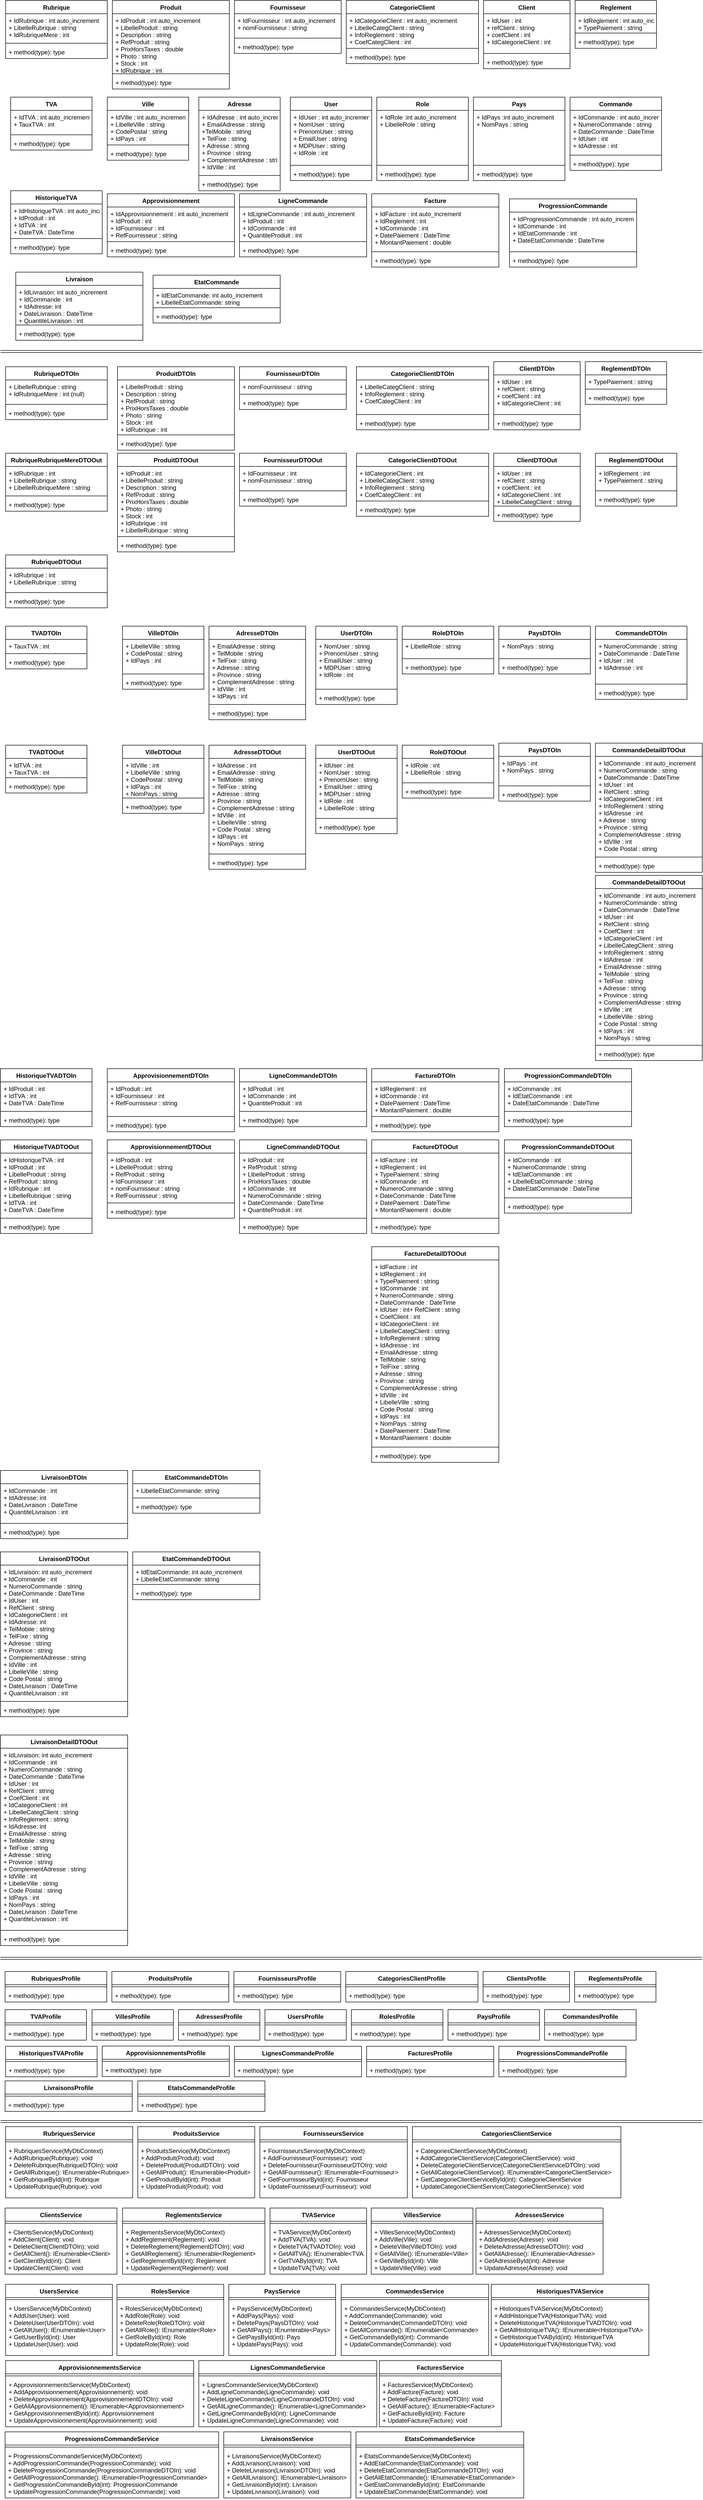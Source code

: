 <mxfile version="15.8.7" type="device"><diagram id="C5RBs43oDa-KdzZeNtuy" name="Page-1"><mxGraphModel dx="1422" dy="865" grid="1" gridSize="10" guides="1" tooltips="1" connect="1" arrows="1" fold="1" page="1" pageScale="1" pageWidth="827" pageHeight="1169" math="0" shadow="0"><root><mxCell id="WIyWlLk6GJQsqaUBKTNV-0"/><mxCell id="WIyWlLk6GJQsqaUBKTNV-1" parent="WIyWlLk6GJQsqaUBKTNV-0"/><mxCell id="wVNHHdd0hkAWWhYRCBVi-0" value="Rubrique" style="swimlane;fontStyle=1;align=center;verticalAlign=top;childLayout=stackLayout;horizontal=1;startSize=26;horizontalStack=0;resizeParent=1;resizeParentMax=0;resizeLast=0;collapsible=1;marginBottom=0;" parent="WIyWlLk6GJQsqaUBKTNV-1" vertex="1"><mxGeometry x="10" y="10" width="200" height="114" as="geometry"/></mxCell><mxCell id="wVNHHdd0hkAWWhYRCBVi-1" value="+ IdRubrique : int auto_increment&#10;+ LibelleRubrique : string&#10;+ IdRubriqueMere : int&#10;&#10;" style="text;strokeColor=none;fillColor=none;align=left;verticalAlign=top;spacingLeft=4;spacingRight=4;overflow=hidden;rotatable=0;points=[[0,0.5],[1,0.5]];portConstraint=eastwest;" parent="wVNHHdd0hkAWWhYRCBVi-0" vertex="1"><mxGeometry y="26" width="200" height="54" as="geometry"/></mxCell><mxCell id="wVNHHdd0hkAWWhYRCBVi-2" value="" style="line;strokeWidth=1;fillColor=none;align=left;verticalAlign=middle;spacingTop=-1;spacingLeft=3;spacingRight=3;rotatable=0;labelPosition=right;points=[];portConstraint=eastwest;" parent="wVNHHdd0hkAWWhYRCBVi-0" vertex="1"><mxGeometry y="80" width="200" height="8" as="geometry"/></mxCell><mxCell id="wVNHHdd0hkAWWhYRCBVi-3" value="+ method(type): type" style="text;strokeColor=none;fillColor=none;align=left;verticalAlign=top;spacingLeft=4;spacingRight=4;overflow=hidden;rotatable=0;points=[[0,0.5],[1,0.5]];portConstraint=eastwest;" parent="wVNHHdd0hkAWWhYRCBVi-0" vertex="1"><mxGeometry y="88" width="200" height="26" as="geometry"/></mxCell><mxCell id="wVNHHdd0hkAWWhYRCBVi-12" value="Fournisseur" style="swimlane;fontStyle=1;align=center;verticalAlign=top;childLayout=stackLayout;horizontal=1;startSize=26;horizontalStack=0;resizeParent=1;resizeParentMax=0;resizeLast=0;collapsible=1;marginBottom=0;" parent="WIyWlLk6GJQsqaUBKTNV-1" vertex="1"><mxGeometry x="460" y="10" width="210" height="104" as="geometry"/></mxCell><mxCell id="wVNHHdd0hkAWWhYRCBVi-13" value="+ IdFournisseur : int auto_increment&#10; + nomFournisseur : string&#10; &#10;" style="text;strokeColor=none;fillColor=none;align=left;verticalAlign=top;spacingLeft=4;spacingRight=4;overflow=hidden;rotatable=0;points=[[0,0.5],[1,0.5]];portConstraint=eastwest;" parent="wVNHHdd0hkAWWhYRCBVi-12" vertex="1"><mxGeometry y="26" width="210" height="44" as="geometry"/></mxCell><mxCell id="wVNHHdd0hkAWWhYRCBVi-14" value="" style="line;strokeWidth=1;fillColor=none;align=left;verticalAlign=middle;spacingTop=-1;spacingLeft=3;spacingRight=3;rotatable=0;labelPosition=right;points=[];portConstraint=eastwest;" parent="wVNHHdd0hkAWWhYRCBVi-12" vertex="1"><mxGeometry y="70" width="210" height="8" as="geometry"/></mxCell><mxCell id="wVNHHdd0hkAWWhYRCBVi-15" value="+ method(type): type" style="text;strokeColor=none;fillColor=none;align=left;verticalAlign=top;spacingLeft=4;spacingRight=4;overflow=hidden;rotatable=0;points=[[0,0.5],[1,0.5]];portConstraint=eastwest;" parent="wVNHHdd0hkAWWhYRCBVi-12" vertex="1"><mxGeometry y="78" width="210" height="26" as="geometry"/></mxCell><mxCell id="wVNHHdd0hkAWWhYRCBVi-17" value="Client" style="swimlane;fontStyle=1;align=center;verticalAlign=top;childLayout=stackLayout;horizontal=1;startSize=26;horizontalStack=0;resizeParent=1;resizeParentMax=0;resizeLast=0;collapsible=1;marginBottom=0;" parent="WIyWlLk6GJQsqaUBKTNV-1" vertex="1"><mxGeometry x="950" y="10" width="170" height="134" as="geometry"/></mxCell><mxCell id="wVNHHdd0hkAWWhYRCBVi-18" value="+ IdUser : int&#10;+ refClient : string&#10;+ coefClient : int&#10;+ IdCategorieClient : int&#10; " style="text;strokeColor=none;fillColor=none;align=left;verticalAlign=top;spacingLeft=4;spacingRight=4;overflow=hidden;rotatable=0;points=[[0,0.5],[1,0.5]];portConstraint=eastwest;" parent="wVNHHdd0hkAWWhYRCBVi-17" vertex="1"><mxGeometry y="26" width="170" height="74" as="geometry"/></mxCell><mxCell id="wVNHHdd0hkAWWhYRCBVi-19" value="" style="line;strokeWidth=1;fillColor=none;align=left;verticalAlign=middle;spacingTop=-1;spacingLeft=3;spacingRight=3;rotatable=0;labelPosition=right;points=[];portConstraint=eastwest;" parent="wVNHHdd0hkAWWhYRCBVi-17" vertex="1"><mxGeometry y="100" width="170" height="8" as="geometry"/></mxCell><mxCell id="wVNHHdd0hkAWWhYRCBVi-20" value="+ method(type): type" style="text;strokeColor=none;fillColor=none;align=left;verticalAlign=top;spacingLeft=4;spacingRight=4;overflow=hidden;rotatable=0;points=[[0,0.5],[1,0.5]];portConstraint=eastwest;" parent="wVNHHdd0hkAWWhYRCBVi-17" vertex="1"><mxGeometry y="108" width="170" height="26" as="geometry"/></mxCell><mxCell id="wVNHHdd0hkAWWhYRCBVi-26" value="Ville" style="swimlane;fontStyle=1;align=center;verticalAlign=top;childLayout=stackLayout;horizontal=1;startSize=26;horizontalStack=0;resizeParent=1;resizeParentMax=0;resizeLast=0;collapsible=1;marginBottom=0;" parent="WIyWlLk6GJQsqaUBKTNV-1" vertex="1"><mxGeometry x="210" y="200" width="160" height="124" as="geometry"/></mxCell><mxCell id="wVNHHdd0hkAWWhYRCBVi-27" value="+ IdVille : int auto_increment&#10;+ LibelleVille : string&#10;+ CodePostal : string&#10;+ IdPays : int&#10;" style="text;strokeColor=none;fillColor=none;align=left;verticalAlign=top;spacingLeft=4;spacingRight=4;overflow=hidden;rotatable=0;points=[[0,0.5],[1,0.5]];portConstraint=eastwest;" parent="wVNHHdd0hkAWWhYRCBVi-26" vertex="1"><mxGeometry y="26" width="160" height="64" as="geometry"/></mxCell><mxCell id="wVNHHdd0hkAWWhYRCBVi-28" value="" style="line;strokeWidth=1;fillColor=none;align=left;verticalAlign=middle;spacingTop=-1;spacingLeft=3;spacingRight=3;rotatable=0;labelPosition=right;points=[];portConstraint=eastwest;" parent="wVNHHdd0hkAWWhYRCBVi-26" vertex="1"><mxGeometry y="90" width="160" height="8" as="geometry"/></mxCell><mxCell id="wVNHHdd0hkAWWhYRCBVi-29" value="+ method(type): type" style="text;strokeColor=none;fillColor=none;align=left;verticalAlign=top;spacingLeft=4;spacingRight=4;overflow=hidden;rotatable=0;points=[[0,0.5],[1,0.5]];portConstraint=eastwest;" parent="wVNHHdd0hkAWWhYRCBVi-26" vertex="1"><mxGeometry y="98" width="160" height="26" as="geometry"/></mxCell><mxCell id="wVNHHdd0hkAWWhYRCBVi-42" value="TVA" style="swimlane;fontStyle=1;align=center;verticalAlign=top;childLayout=stackLayout;horizontal=1;startSize=26;horizontalStack=0;resizeParent=1;resizeParentMax=0;resizeLast=0;collapsible=1;marginBottom=0;" parent="WIyWlLk6GJQsqaUBKTNV-1" vertex="1"><mxGeometry x="20" y="200" width="160" height="104" as="geometry"/></mxCell><mxCell id="wVNHHdd0hkAWWhYRCBVi-43" value="+ IdTVA : int auto_increment&#10;+ TauxTVA : int" style="text;strokeColor=none;fillColor=none;align=left;verticalAlign=top;spacingLeft=4;spacingRight=4;overflow=hidden;rotatable=0;points=[[0,0.5],[1,0.5]];portConstraint=eastwest;" parent="wVNHHdd0hkAWWhYRCBVi-42" vertex="1"><mxGeometry y="26" width="160" height="44" as="geometry"/></mxCell><mxCell id="wVNHHdd0hkAWWhYRCBVi-44" value="" style="line;strokeWidth=1;fillColor=none;align=left;verticalAlign=middle;spacingTop=-1;spacingLeft=3;spacingRight=3;rotatable=0;labelPosition=right;points=[];portConstraint=eastwest;" parent="wVNHHdd0hkAWWhYRCBVi-42" vertex="1"><mxGeometry y="70" width="160" height="8" as="geometry"/></mxCell><mxCell id="wVNHHdd0hkAWWhYRCBVi-45" value="+ method(type): type" style="text;strokeColor=none;fillColor=none;align=left;verticalAlign=top;spacingLeft=4;spacingRight=4;overflow=hidden;rotatable=0;points=[[0,0.5],[1,0.5]];portConstraint=eastwest;" parent="wVNHHdd0hkAWWhYRCBVi-42" vertex="1"><mxGeometry y="78" width="160" height="26" as="geometry"/></mxCell><mxCell id="wVNHHdd0hkAWWhYRCBVi-46" value="CategorieClient" style="swimlane;fontStyle=1;align=center;verticalAlign=top;childLayout=stackLayout;horizontal=1;startSize=26;horizontalStack=0;resizeParent=1;resizeParentMax=0;resizeLast=0;collapsible=1;marginBottom=0;" parent="WIyWlLk6GJQsqaUBKTNV-1" vertex="1"><mxGeometry x="680" y="10" width="260" height="124" as="geometry"/></mxCell><mxCell id="wVNHHdd0hkAWWhYRCBVi-47" value="+ IdCategorieClient : int auto_increment&#10;+ LibelleCategClient : string&#10;+ InfoReglement : string&#10;+ CoefCategClient : int&#10;&#10;" style="text;strokeColor=none;fillColor=none;align=left;verticalAlign=top;spacingLeft=4;spacingRight=4;overflow=hidden;rotatable=0;points=[[0,0.5],[1,0.5]];portConstraint=eastwest;" parent="wVNHHdd0hkAWWhYRCBVi-46" vertex="1"><mxGeometry y="26" width="260" height="64" as="geometry"/></mxCell><mxCell id="wVNHHdd0hkAWWhYRCBVi-48" value="" style="line;strokeWidth=1;fillColor=none;align=left;verticalAlign=middle;spacingTop=-1;spacingLeft=3;spacingRight=3;rotatable=0;labelPosition=right;points=[];portConstraint=eastwest;" parent="wVNHHdd0hkAWWhYRCBVi-46" vertex="1"><mxGeometry y="90" width="260" height="8" as="geometry"/></mxCell><mxCell id="wVNHHdd0hkAWWhYRCBVi-49" value="+ method(type): type" style="text;strokeColor=none;fillColor=none;align=left;verticalAlign=top;spacingLeft=4;spacingRight=4;overflow=hidden;rotatable=0;points=[[0,0.5],[1,0.5]];portConstraint=eastwest;" parent="wVNHHdd0hkAWWhYRCBVi-46" vertex="1"><mxGeometry y="98" width="260" height="26" as="geometry"/></mxCell><mxCell id="wVNHHdd0hkAWWhYRCBVi-58" value="Reglement" style="swimlane;fontStyle=1;align=center;verticalAlign=top;childLayout=stackLayout;horizontal=1;startSize=26;horizontalStack=0;resizeParent=1;resizeParentMax=0;resizeLast=0;collapsible=1;marginBottom=0;" parent="WIyWlLk6GJQsqaUBKTNV-1" vertex="1"><mxGeometry x="1130" y="10" width="160" height="94" as="geometry"/></mxCell><mxCell id="wVNHHdd0hkAWWhYRCBVi-59" value="+ IdReglement : int auto_increment&#10;+ TypePaiement : string&#10;" style="text;strokeColor=none;fillColor=none;align=left;verticalAlign=top;spacingLeft=4;spacingRight=4;overflow=hidden;rotatable=0;points=[[0,0.5],[1,0.5]];portConstraint=eastwest;" parent="wVNHHdd0hkAWWhYRCBVi-58" vertex="1"><mxGeometry y="26" width="160" height="34" as="geometry"/></mxCell><mxCell id="wVNHHdd0hkAWWhYRCBVi-60" value="" style="line;strokeWidth=1;fillColor=none;align=left;verticalAlign=middle;spacingTop=-1;spacingLeft=3;spacingRight=3;rotatable=0;labelPosition=right;points=[];portConstraint=eastwest;" parent="wVNHHdd0hkAWWhYRCBVi-58" vertex="1"><mxGeometry y="60" width="160" height="8" as="geometry"/></mxCell><mxCell id="wVNHHdd0hkAWWhYRCBVi-61" value="+ method(type): type" style="text;strokeColor=none;fillColor=none;align=left;verticalAlign=top;spacingLeft=4;spacingRight=4;overflow=hidden;rotatable=0;points=[[0,0.5],[1,0.5]];portConstraint=eastwest;" parent="wVNHHdd0hkAWWhYRCBVi-58" vertex="1"><mxGeometry y="68" width="160" height="26" as="geometry"/></mxCell><mxCell id="wVNHHdd0hkAWWhYRCBVi-62" value="User" style="swimlane;fontStyle=1;align=center;verticalAlign=top;childLayout=stackLayout;horizontal=1;startSize=26;horizontalStack=0;resizeParent=1;resizeParentMax=0;resizeLast=0;collapsible=1;marginBottom=0;" parent="WIyWlLk6GJQsqaUBKTNV-1" vertex="1"><mxGeometry x="570" y="200" width="160" height="164" as="geometry"/></mxCell><mxCell id="wVNHHdd0hkAWWhYRCBVi-63" value="+ IdUser : int auto_increment&#10;+ NomUser : string&#10;+ PrenomUser : string&#10;+ EmailUser : string&#10;+ MDPUser : string&#10;+ IdRole : int" style="text;strokeColor=none;fillColor=none;align=left;verticalAlign=top;spacingLeft=4;spacingRight=4;overflow=hidden;rotatable=0;points=[[0,0.5],[1,0.5]];portConstraint=eastwest;" parent="wVNHHdd0hkAWWhYRCBVi-62" vertex="1"><mxGeometry y="26" width="160" height="104" as="geometry"/></mxCell><mxCell id="wVNHHdd0hkAWWhYRCBVi-64" value="" style="line;strokeWidth=1;fillColor=none;align=left;verticalAlign=middle;spacingTop=-1;spacingLeft=3;spacingRight=3;rotatable=0;labelPosition=right;points=[];portConstraint=eastwest;" parent="wVNHHdd0hkAWWhYRCBVi-62" vertex="1"><mxGeometry y="130" width="160" height="8" as="geometry"/></mxCell><mxCell id="wVNHHdd0hkAWWhYRCBVi-65" value="+ method(type): type" style="text;strokeColor=none;fillColor=none;align=left;verticalAlign=top;spacingLeft=4;spacingRight=4;overflow=hidden;rotatable=0;points=[[0,0.5],[1,0.5]];portConstraint=eastwest;" parent="wVNHHdd0hkAWWhYRCBVi-62" vertex="1"><mxGeometry y="138" width="160" height="26" as="geometry"/></mxCell><mxCell id="wVNHHdd0hkAWWhYRCBVi-70" value="Produit" style="swimlane;fontStyle=1;align=center;verticalAlign=top;childLayout=stackLayout;horizontal=1;startSize=26;horizontalStack=0;resizeParent=1;resizeParentMax=0;resizeLast=0;collapsible=1;marginBottom=0;" parent="WIyWlLk6GJQsqaUBKTNV-1" vertex="1"><mxGeometry x="220" y="10" width="230" height="174" as="geometry"/></mxCell><mxCell id="wVNHHdd0hkAWWhYRCBVi-71" value="+ IdProduit : int auto_increment&#10;+ LibelleProduit : string&#10;  + Description : string&#10;+ RefProduit : string&#10;+ PrixHorsTaxes : double&#10;+ Photo : string&#10;+ Stock : int&#10;+ IdRubrique : int&#10;&#10; &#10; &#10;" style="text;strokeColor=none;fillColor=none;align=left;verticalAlign=top;spacingLeft=4;spacingRight=4;overflow=hidden;rotatable=0;points=[[0,0.5],[1,0.5]];portConstraint=eastwest;" parent="wVNHHdd0hkAWWhYRCBVi-70" vertex="1"><mxGeometry y="26" width="230" height="114" as="geometry"/></mxCell><mxCell id="wVNHHdd0hkAWWhYRCBVi-72" value="" style="line;strokeWidth=1;fillColor=none;align=left;verticalAlign=middle;spacingTop=-1;spacingLeft=3;spacingRight=3;rotatable=0;labelPosition=right;points=[];portConstraint=eastwest;" parent="wVNHHdd0hkAWWhYRCBVi-70" vertex="1"><mxGeometry y="140" width="230" height="8" as="geometry"/></mxCell><mxCell id="wVNHHdd0hkAWWhYRCBVi-73" value="+ method(type): type" style="text;strokeColor=none;fillColor=none;align=left;verticalAlign=top;spacingLeft=4;spacingRight=4;overflow=hidden;rotatable=0;points=[[0,0.5],[1,0.5]];portConstraint=eastwest;" parent="wVNHHdd0hkAWWhYRCBVi-70" vertex="1"><mxGeometry y="148" width="230" height="26" as="geometry"/></mxCell><mxCell id="wVNHHdd0hkAWWhYRCBVi-74" value="Adresse" style="swimlane;fontStyle=1;align=center;verticalAlign=top;childLayout=stackLayout;horizontal=1;startSize=26;horizontalStack=0;resizeParent=1;resizeParentMax=0;resizeLast=0;collapsible=1;marginBottom=0;" parent="WIyWlLk6GJQsqaUBKTNV-1" vertex="1"><mxGeometry x="390" y="200" width="160" height="184" as="geometry"/></mxCell><mxCell id="wVNHHdd0hkAWWhYRCBVi-75" value="+ IdAdresse : int auto_increment&#10;+ EmailAdresse : string&#10;+TelMobile : string&#10;+ TelFixe : string&#10;+ Adresse : string&#10;+ Province : string&#10;+ ComplementAdresse : string&#10;+ IdVille : int" style="text;strokeColor=none;fillColor=none;align=left;verticalAlign=top;spacingLeft=4;spacingRight=4;overflow=hidden;rotatable=0;points=[[0,0.5],[1,0.5]];portConstraint=eastwest;" parent="wVNHHdd0hkAWWhYRCBVi-74" vertex="1"><mxGeometry y="26" width="160" height="124" as="geometry"/></mxCell><mxCell id="wVNHHdd0hkAWWhYRCBVi-76" value="" style="line;strokeWidth=1;fillColor=none;align=left;verticalAlign=middle;spacingTop=-1;spacingLeft=3;spacingRight=3;rotatable=0;labelPosition=right;points=[];portConstraint=eastwest;" parent="wVNHHdd0hkAWWhYRCBVi-74" vertex="1"><mxGeometry y="150" width="160" height="8" as="geometry"/></mxCell><mxCell id="wVNHHdd0hkAWWhYRCBVi-77" value="+ method(type): type" style="text;strokeColor=none;fillColor=none;align=left;verticalAlign=top;spacingLeft=4;spacingRight=4;overflow=hidden;rotatable=0;points=[[0,0.5],[1,0.5]];portConstraint=eastwest;" parent="wVNHHdd0hkAWWhYRCBVi-74" vertex="1"><mxGeometry y="158" width="160" height="26" as="geometry"/></mxCell><mxCell id="wVNHHdd0hkAWWhYRCBVi-78" value="Role" style="swimlane;fontStyle=1;align=center;verticalAlign=top;childLayout=stackLayout;horizontal=1;startSize=26;horizontalStack=0;resizeParent=1;resizeParentMax=0;resizeLast=0;collapsible=1;marginBottom=0;" parent="WIyWlLk6GJQsqaUBKTNV-1" vertex="1"><mxGeometry x="740" y="200" width="180" height="164" as="geometry"/></mxCell><mxCell id="wVNHHdd0hkAWWhYRCBVi-79" value="+ IdRole :int auto_increment&#10;+ LibelleRole : string&#10;" style="text;strokeColor=none;fillColor=none;align=left;verticalAlign=top;spacingLeft=4;spacingRight=4;overflow=hidden;rotatable=0;points=[[0,0.5],[1,0.5]];portConstraint=eastwest;" parent="wVNHHdd0hkAWWhYRCBVi-78" vertex="1"><mxGeometry y="26" width="180" height="104" as="geometry"/></mxCell><mxCell id="wVNHHdd0hkAWWhYRCBVi-80" value="" style="line;strokeWidth=1;fillColor=none;align=left;verticalAlign=middle;spacingTop=-1;spacingLeft=3;spacingRight=3;rotatable=0;labelPosition=right;points=[];portConstraint=eastwest;" parent="wVNHHdd0hkAWWhYRCBVi-78" vertex="1"><mxGeometry y="130" width="180" height="8" as="geometry"/></mxCell><mxCell id="wVNHHdd0hkAWWhYRCBVi-81" value="+ method(type): type" style="text;strokeColor=none;fillColor=none;align=left;verticalAlign=top;spacingLeft=4;spacingRight=4;overflow=hidden;rotatable=0;points=[[0,0.5],[1,0.5]];portConstraint=eastwest;" parent="wVNHHdd0hkAWWhYRCBVi-78" vertex="1"><mxGeometry y="138" width="180" height="26" as="geometry"/></mxCell><mxCell id="wVNHHdd0hkAWWhYRCBVi-82" value="Pays" style="swimlane;fontStyle=1;align=center;verticalAlign=top;childLayout=stackLayout;horizontal=1;startSize=26;horizontalStack=0;resizeParent=1;resizeParentMax=0;resizeLast=0;collapsible=1;marginBottom=0;" parent="WIyWlLk6GJQsqaUBKTNV-1" vertex="1"><mxGeometry x="930" y="200" width="180" height="164" as="geometry"/></mxCell><mxCell id="wVNHHdd0hkAWWhYRCBVi-83" value="+ IdPays :int auto_increment&#10;+ NomPays : string&#10;" style="text;strokeColor=none;fillColor=none;align=left;verticalAlign=top;spacingLeft=4;spacingRight=4;overflow=hidden;rotatable=0;points=[[0,0.5],[1,0.5]];portConstraint=eastwest;" parent="wVNHHdd0hkAWWhYRCBVi-82" vertex="1"><mxGeometry y="26" width="180" height="104" as="geometry"/></mxCell><mxCell id="wVNHHdd0hkAWWhYRCBVi-84" value="" style="line;strokeWidth=1;fillColor=none;align=left;verticalAlign=middle;spacingTop=-1;spacingLeft=3;spacingRight=3;rotatable=0;labelPosition=right;points=[];portConstraint=eastwest;" parent="wVNHHdd0hkAWWhYRCBVi-82" vertex="1"><mxGeometry y="130" width="180" height="8" as="geometry"/></mxCell><mxCell id="wVNHHdd0hkAWWhYRCBVi-85" value="+ method(type): type" style="text;strokeColor=none;fillColor=none;align=left;verticalAlign=top;spacingLeft=4;spacingRight=4;overflow=hidden;rotatable=0;points=[[0,0.5],[1,0.5]];portConstraint=eastwest;" parent="wVNHHdd0hkAWWhYRCBVi-82" vertex="1"><mxGeometry y="138" width="180" height="26" as="geometry"/></mxCell><mxCell id="wVNHHdd0hkAWWhYRCBVi-86" value="Commande" style="swimlane;fontStyle=1;align=center;verticalAlign=top;childLayout=stackLayout;horizontal=1;startSize=26;horizontalStack=0;resizeParent=1;resizeParentMax=0;resizeLast=0;collapsible=1;marginBottom=0;" parent="WIyWlLk6GJQsqaUBKTNV-1" vertex="1"><mxGeometry x="1120" y="200" width="180" height="144" as="geometry"/></mxCell><mxCell id="wVNHHdd0hkAWWhYRCBVi-87" value="+ IdCommande : int auto_increment&#10;+ NumeroCommande : string&#10;+ DateCommande : DateTime&#10;+ IdUser : int&#10;+ IdAdresse : int&#10;" style="text;strokeColor=none;fillColor=none;align=left;verticalAlign=top;spacingLeft=4;spacingRight=4;overflow=hidden;rotatable=0;points=[[0,0.5],[1,0.5]];portConstraint=eastwest;" parent="wVNHHdd0hkAWWhYRCBVi-86" vertex="1"><mxGeometry y="26" width="180" height="84" as="geometry"/></mxCell><mxCell id="wVNHHdd0hkAWWhYRCBVi-88" value="" style="line;strokeWidth=1;fillColor=none;align=left;verticalAlign=middle;spacingTop=-1;spacingLeft=3;spacingRight=3;rotatable=0;labelPosition=right;points=[];portConstraint=eastwest;" parent="wVNHHdd0hkAWWhYRCBVi-86" vertex="1"><mxGeometry y="110" width="180" height="8" as="geometry"/></mxCell><mxCell id="wVNHHdd0hkAWWhYRCBVi-89" value="+ method(type): type" style="text;strokeColor=none;fillColor=none;align=left;verticalAlign=top;spacingLeft=4;spacingRight=4;overflow=hidden;rotatable=0;points=[[0,0.5],[1,0.5]];portConstraint=eastwest;" parent="wVNHHdd0hkAWWhYRCBVi-86" vertex="1"><mxGeometry y="118" width="180" height="26" as="geometry"/></mxCell><mxCell id="wVNHHdd0hkAWWhYRCBVi-90" value="HistoriqueTVA" style="swimlane;fontStyle=1;align=center;verticalAlign=top;childLayout=stackLayout;horizontal=1;startSize=26;horizontalStack=0;resizeParent=1;resizeParentMax=0;resizeLast=0;collapsible=1;marginBottom=0;" parent="WIyWlLk6GJQsqaUBKTNV-1" vertex="1"><mxGeometry x="20" y="384" width="180" height="124" as="geometry"/></mxCell><mxCell id="wVNHHdd0hkAWWhYRCBVi-91" value="+ IdHistoriqueTVA : int auto_increment&#10;+ IdProduit : int&#10;+ IdTVA : int&#10;+ DateTVA : DateTime&#10;" style="text;strokeColor=none;fillColor=none;align=left;verticalAlign=top;spacingLeft=4;spacingRight=4;overflow=hidden;rotatable=0;points=[[0,0.5],[1,0.5]];portConstraint=eastwest;" parent="wVNHHdd0hkAWWhYRCBVi-90" vertex="1"><mxGeometry y="26" width="180" height="64" as="geometry"/></mxCell><mxCell id="wVNHHdd0hkAWWhYRCBVi-92" value="" style="line;strokeWidth=1;fillColor=none;align=left;verticalAlign=middle;spacingTop=-1;spacingLeft=3;spacingRight=3;rotatable=0;labelPosition=right;points=[];portConstraint=eastwest;" parent="wVNHHdd0hkAWWhYRCBVi-90" vertex="1"><mxGeometry y="90" width="180" height="8" as="geometry"/></mxCell><mxCell id="wVNHHdd0hkAWWhYRCBVi-93" value="+ method(type): type" style="text;strokeColor=none;fillColor=none;align=left;verticalAlign=top;spacingLeft=4;spacingRight=4;overflow=hidden;rotatable=0;points=[[0,0.5],[1,0.5]];portConstraint=eastwest;" parent="wVNHHdd0hkAWWhYRCBVi-90" vertex="1"><mxGeometry y="98" width="180" height="26" as="geometry"/></mxCell><mxCell id="wVNHHdd0hkAWWhYRCBVi-94" value="Approvisionnement" style="swimlane;fontStyle=1;align=center;verticalAlign=top;childLayout=stackLayout;horizontal=1;startSize=26;horizontalStack=0;resizeParent=1;resizeParentMax=0;resizeLast=0;collapsible=1;marginBottom=0;" parent="WIyWlLk6GJQsqaUBKTNV-1" vertex="1"><mxGeometry x="210" y="390" width="250" height="124" as="geometry"/></mxCell><mxCell id="wVNHHdd0hkAWWhYRCBVi-95" value="+ IdApprovisionnement : int auto_increment&#10;+ IdProduit : int&#10;+ IdFournisseur : int&#10;+ RefFournisseur : string&#10;" style="text;strokeColor=none;fillColor=none;align=left;verticalAlign=top;spacingLeft=4;spacingRight=4;overflow=hidden;rotatable=0;points=[[0,0.5],[1,0.5]];portConstraint=eastwest;" parent="wVNHHdd0hkAWWhYRCBVi-94" vertex="1"><mxGeometry y="26" width="250" height="64" as="geometry"/></mxCell><mxCell id="wVNHHdd0hkAWWhYRCBVi-96" value="" style="line;strokeWidth=1;fillColor=none;align=left;verticalAlign=middle;spacingTop=-1;spacingLeft=3;spacingRight=3;rotatable=0;labelPosition=right;points=[];portConstraint=eastwest;" parent="wVNHHdd0hkAWWhYRCBVi-94" vertex="1"><mxGeometry y="90" width="250" height="8" as="geometry"/></mxCell><mxCell id="wVNHHdd0hkAWWhYRCBVi-97" value="+ method(type): type" style="text;strokeColor=none;fillColor=none;align=left;verticalAlign=top;spacingLeft=4;spacingRight=4;overflow=hidden;rotatable=0;points=[[0,0.5],[1,0.5]];portConstraint=eastwest;" parent="wVNHHdd0hkAWWhYRCBVi-94" vertex="1"><mxGeometry y="98" width="250" height="26" as="geometry"/></mxCell><mxCell id="wVNHHdd0hkAWWhYRCBVi-98" value="LigneCommande" style="swimlane;fontStyle=1;align=center;verticalAlign=top;childLayout=stackLayout;horizontal=1;startSize=26;horizontalStack=0;resizeParent=1;resizeParentMax=0;resizeLast=0;collapsible=1;marginBottom=0;" parent="WIyWlLk6GJQsqaUBKTNV-1" vertex="1"><mxGeometry x="470" y="390" width="250" height="124" as="geometry"/></mxCell><mxCell id="wVNHHdd0hkAWWhYRCBVi-99" value="+ IdLigneCommande : int auto_increment&#10;+ IdProduit : int&#10;+ IdCommande : int&#10;+ QuantiteProduit : int&#10;" style="text;strokeColor=none;fillColor=none;align=left;verticalAlign=top;spacingLeft=4;spacingRight=4;overflow=hidden;rotatable=0;points=[[0,0.5],[1,0.5]];portConstraint=eastwest;" parent="wVNHHdd0hkAWWhYRCBVi-98" vertex="1"><mxGeometry y="26" width="250" height="64" as="geometry"/></mxCell><mxCell id="wVNHHdd0hkAWWhYRCBVi-100" value="" style="line;strokeWidth=1;fillColor=none;align=left;verticalAlign=middle;spacingTop=-1;spacingLeft=3;spacingRight=3;rotatable=0;labelPosition=right;points=[];portConstraint=eastwest;" parent="wVNHHdd0hkAWWhYRCBVi-98" vertex="1"><mxGeometry y="90" width="250" height="8" as="geometry"/></mxCell><mxCell id="wVNHHdd0hkAWWhYRCBVi-101" value="+ method(type): type" style="text;strokeColor=none;fillColor=none;align=left;verticalAlign=top;spacingLeft=4;spacingRight=4;overflow=hidden;rotatable=0;points=[[0,0.5],[1,0.5]];portConstraint=eastwest;" parent="wVNHHdd0hkAWWhYRCBVi-98" vertex="1"><mxGeometry y="98" width="250" height="26" as="geometry"/></mxCell><mxCell id="wVNHHdd0hkAWWhYRCBVi-102" value="Facture" style="swimlane;fontStyle=1;align=center;verticalAlign=top;childLayout=stackLayout;horizontal=1;startSize=26;horizontalStack=0;resizeParent=1;resizeParentMax=0;resizeLast=0;collapsible=1;marginBottom=0;" parent="WIyWlLk6GJQsqaUBKTNV-1" vertex="1"><mxGeometry x="730" y="390" width="250" height="144" as="geometry"/></mxCell><mxCell id="wVNHHdd0hkAWWhYRCBVi-103" value="+ IdFacture : int auto_increment&#10;+ IdReglement : int&#10;+ IdCommande : int&#10;+ DatePaiement : DateTime&#10;+ MontantPaiement : double&#10;" style="text;strokeColor=none;fillColor=none;align=left;verticalAlign=top;spacingLeft=4;spacingRight=4;overflow=hidden;rotatable=0;points=[[0,0.5],[1,0.5]];portConstraint=eastwest;" parent="wVNHHdd0hkAWWhYRCBVi-102" vertex="1"><mxGeometry y="26" width="250" height="84" as="geometry"/></mxCell><mxCell id="wVNHHdd0hkAWWhYRCBVi-104" value="" style="line;strokeWidth=1;fillColor=none;align=left;verticalAlign=middle;spacingTop=-1;spacingLeft=3;spacingRight=3;rotatable=0;labelPosition=right;points=[];portConstraint=eastwest;" parent="wVNHHdd0hkAWWhYRCBVi-102" vertex="1"><mxGeometry y="110" width="250" height="8" as="geometry"/></mxCell><mxCell id="wVNHHdd0hkAWWhYRCBVi-105" value="+ method(type): type" style="text;strokeColor=none;fillColor=none;align=left;verticalAlign=top;spacingLeft=4;spacingRight=4;overflow=hidden;rotatable=0;points=[[0,0.5],[1,0.5]];portConstraint=eastwest;" parent="wVNHHdd0hkAWWhYRCBVi-102" vertex="1"><mxGeometry y="118" width="250" height="26" as="geometry"/></mxCell><mxCell id="wVNHHdd0hkAWWhYRCBVi-106" value="ProgressionCommandeDTOIn" style="swimlane;fontStyle=1;align=center;verticalAlign=top;childLayout=stackLayout;horizontal=1;startSize=26;horizontalStack=0;resizeParent=1;resizeParentMax=0;resizeLast=0;collapsible=1;marginBottom=0;" parent="WIyWlLk6GJQsqaUBKTNV-1" vertex="1"><mxGeometry x="991" y="2110" width="250" height="114" as="geometry"/></mxCell><mxCell id="wVNHHdd0hkAWWhYRCBVi-107" value="+ IdCommande : int&#10;+ IdEtatCommande : int&#10;+ DateEtatCommande : DateTime&#10;" style="text;strokeColor=none;fillColor=none;align=left;verticalAlign=top;spacingLeft=4;spacingRight=4;overflow=hidden;rotatable=0;points=[[0,0.5],[1,0.5]];portConstraint=eastwest;" parent="wVNHHdd0hkAWWhYRCBVi-106" vertex="1"><mxGeometry y="26" width="250" height="54" as="geometry"/></mxCell><mxCell id="wVNHHdd0hkAWWhYRCBVi-108" value="" style="line;strokeWidth=1;fillColor=none;align=left;verticalAlign=middle;spacingTop=-1;spacingLeft=3;spacingRight=3;rotatable=0;labelPosition=right;points=[];portConstraint=eastwest;" parent="wVNHHdd0hkAWWhYRCBVi-106" vertex="1"><mxGeometry y="80" width="250" height="8" as="geometry"/></mxCell><mxCell id="wVNHHdd0hkAWWhYRCBVi-109" value="+ method(type): type" style="text;strokeColor=none;fillColor=none;align=left;verticalAlign=top;spacingLeft=4;spacingRight=4;overflow=hidden;rotatable=0;points=[[0,0.5],[1,0.5]];portConstraint=eastwest;" parent="wVNHHdd0hkAWWhYRCBVi-106" vertex="1"><mxGeometry y="88" width="250" height="26" as="geometry"/></mxCell><mxCell id="wVNHHdd0hkAWWhYRCBVi-110" value="EtatCommande" style="swimlane;fontStyle=1;align=center;verticalAlign=top;childLayout=stackLayout;horizontal=1;startSize=26;horizontalStack=0;resizeParent=1;resizeParentMax=0;resizeLast=0;collapsible=1;marginBottom=0;" parent="WIyWlLk6GJQsqaUBKTNV-1" vertex="1"><mxGeometry x="300" y="550" width="250" height="94" as="geometry"/></mxCell><mxCell id="wVNHHdd0hkAWWhYRCBVi-111" value="+ IdEtatCommande: int auto_increment&#10;+ LibelleEtatCommande: string&#10;" style="text;strokeColor=none;fillColor=none;align=left;verticalAlign=top;spacingLeft=4;spacingRight=4;overflow=hidden;rotatable=0;points=[[0,0.5],[1,0.5]];portConstraint=eastwest;" parent="wVNHHdd0hkAWWhYRCBVi-110" vertex="1"><mxGeometry y="26" width="250" height="34" as="geometry"/></mxCell><mxCell id="wVNHHdd0hkAWWhYRCBVi-112" value="" style="line;strokeWidth=1;fillColor=none;align=left;verticalAlign=middle;spacingTop=-1;spacingLeft=3;spacingRight=3;rotatable=0;labelPosition=right;points=[];portConstraint=eastwest;" parent="wVNHHdd0hkAWWhYRCBVi-110" vertex="1"><mxGeometry y="60" width="250" height="8" as="geometry"/></mxCell><mxCell id="wVNHHdd0hkAWWhYRCBVi-113" value="+ method(type): type" style="text;strokeColor=none;fillColor=none;align=left;verticalAlign=top;spacingLeft=4;spacingRight=4;overflow=hidden;rotatable=0;points=[[0,0.5],[1,0.5]];portConstraint=eastwest;" parent="wVNHHdd0hkAWWhYRCBVi-110" vertex="1"><mxGeometry y="68" width="250" height="26" as="geometry"/></mxCell><mxCell id="wVNHHdd0hkAWWhYRCBVi-114" value="Livraison" style="swimlane;fontStyle=1;align=center;verticalAlign=top;childLayout=stackLayout;horizontal=1;startSize=26;horizontalStack=0;resizeParent=1;resizeParentMax=0;resizeLast=0;collapsible=1;marginBottom=0;" parent="WIyWlLk6GJQsqaUBKTNV-1" vertex="1"><mxGeometry x="30" y="544" width="250" height="134" as="geometry"/></mxCell><mxCell id="wVNHHdd0hkAWWhYRCBVi-115" value="+ IdLivraison: int auto_increment&#10;+ IdCommande : int&#10;+ IdAdresse: int&#10;+ DateLivraison : DateTime&#10;+ QuantiteLivraison : int&#10;&#10;" style="text;strokeColor=none;fillColor=none;align=left;verticalAlign=top;spacingLeft=4;spacingRight=4;overflow=hidden;rotatable=0;points=[[0,0.5],[1,0.5]];portConstraint=eastwest;" parent="wVNHHdd0hkAWWhYRCBVi-114" vertex="1"><mxGeometry y="26" width="250" height="74" as="geometry"/></mxCell><mxCell id="wVNHHdd0hkAWWhYRCBVi-116" value="" style="line;strokeWidth=1;fillColor=none;align=left;verticalAlign=middle;spacingTop=-1;spacingLeft=3;spacingRight=3;rotatable=0;labelPosition=right;points=[];portConstraint=eastwest;" parent="wVNHHdd0hkAWWhYRCBVi-114" vertex="1"><mxGeometry y="100" width="250" height="8" as="geometry"/></mxCell><mxCell id="wVNHHdd0hkAWWhYRCBVi-117" value="+ method(type): type" style="text;strokeColor=none;fillColor=none;align=left;verticalAlign=top;spacingLeft=4;spacingRight=4;overflow=hidden;rotatable=0;points=[[0,0.5],[1,0.5]];portConstraint=eastwest;" parent="wVNHHdd0hkAWWhYRCBVi-114" vertex="1"><mxGeometry y="108" width="250" height="26" as="geometry"/></mxCell><mxCell id="RoAJhKW6sA2HaSbWuPYG-0" value="" style="shape=link;html=1;" parent="WIyWlLk6GJQsqaUBKTNV-1" edge="1"><mxGeometry width="100" relative="1" as="geometry"><mxPoint y="700" as="sourcePoint"/><mxPoint x="1380" y="700" as="targetPoint"/></mxGeometry></mxCell><mxCell id="cKdguUXrIMUg8qwz9w5b-4" value="RubriqueDTOIn" style="swimlane;fontStyle=1;align=center;verticalAlign=top;childLayout=stackLayout;horizontal=1;startSize=26;horizontalStack=0;resizeParent=1;resizeParentMax=0;resizeLast=0;collapsible=1;marginBottom=0;" parent="WIyWlLk6GJQsqaUBKTNV-1" vertex="1"><mxGeometry x="10" y="730" width="200" height="104" as="geometry"/></mxCell><mxCell id="cKdguUXrIMUg8qwz9w5b-5" value="+ LibelleRubrique : string&#10;+ IdRubriqueMere : int (null)&#10;&#10;" style="text;strokeColor=none;fillColor=none;align=left;verticalAlign=top;spacingLeft=4;spacingRight=4;overflow=hidden;rotatable=0;points=[[0,0.5],[1,0.5]];portConstraint=eastwest;" parent="cKdguUXrIMUg8qwz9w5b-4" vertex="1"><mxGeometry y="26" width="200" height="44" as="geometry"/></mxCell><mxCell id="cKdguUXrIMUg8qwz9w5b-6" value="" style="line;strokeWidth=1;fillColor=none;align=left;verticalAlign=middle;spacingTop=-1;spacingLeft=3;spacingRight=3;rotatable=0;labelPosition=right;points=[];portConstraint=eastwest;" parent="cKdguUXrIMUg8qwz9w5b-4" vertex="1"><mxGeometry y="70" width="200" height="8" as="geometry"/></mxCell><mxCell id="cKdguUXrIMUg8qwz9w5b-7" value="+ method(type): type" style="text;strokeColor=none;fillColor=none;align=left;verticalAlign=top;spacingLeft=4;spacingRight=4;overflow=hidden;rotatable=0;points=[[0,0.5],[1,0.5]];portConstraint=eastwest;" parent="cKdguUXrIMUg8qwz9w5b-4" vertex="1"><mxGeometry y="78" width="200" height="26" as="geometry"/></mxCell><mxCell id="cKdguUXrIMUg8qwz9w5b-8" value="ProduitDTOOut" style="swimlane;fontStyle=1;align=center;verticalAlign=top;childLayout=stackLayout;horizontal=1;startSize=26;horizontalStack=0;resizeParent=1;resizeParentMax=0;resizeLast=0;collapsible=1;marginBottom=0;" parent="WIyWlLk6GJQsqaUBKTNV-1" vertex="1"><mxGeometry x="230" y="900" width="230" height="194" as="geometry"><mxRectangle x="230" y="920" width="120" height="26" as="alternateBounds"/></mxGeometry></mxCell><mxCell id="cKdguUXrIMUg8qwz9w5b-9" value="+ IdProduit : int&#10;+ LibelleProduit : string&#10;  + Description : string&#10;+ RefProduit : string&#10;+ PrixHorsTaxes : double&#10;+ Photo : string&#10;+ Stock : int&#10;+ IdRubrique : int&#10;+ LibelleRubrique : string&#10; &#10; &#10;" style="text;strokeColor=none;fillColor=none;align=left;verticalAlign=top;spacingLeft=4;spacingRight=4;overflow=hidden;rotatable=0;points=[[0,0.5],[1,0.5]];portConstraint=eastwest;" parent="cKdguUXrIMUg8qwz9w5b-8" vertex="1"><mxGeometry y="26" width="230" height="134" as="geometry"/></mxCell><mxCell id="cKdguUXrIMUg8qwz9w5b-10" value="" style="line;strokeWidth=1;fillColor=none;align=left;verticalAlign=middle;spacingTop=-1;spacingLeft=3;spacingRight=3;rotatable=0;labelPosition=right;points=[];portConstraint=eastwest;" parent="cKdguUXrIMUg8qwz9w5b-8" vertex="1"><mxGeometry y="160" width="230" height="8" as="geometry"/></mxCell><mxCell id="cKdguUXrIMUg8qwz9w5b-11" value="+ method(type): type" style="text;strokeColor=none;fillColor=none;align=left;verticalAlign=top;spacingLeft=4;spacingRight=4;overflow=hidden;rotatable=0;points=[[0,0.5],[1,0.5]];portConstraint=eastwest;" parent="cKdguUXrIMUg8qwz9w5b-8" vertex="1"><mxGeometry y="168" width="230" height="26" as="geometry"/></mxCell><mxCell id="cKdguUXrIMUg8qwz9w5b-12" value="RubriqueRubriqueMereDTOOut" style="swimlane;fontStyle=1;align=center;verticalAlign=top;childLayout=stackLayout;horizontal=1;startSize=26;horizontalStack=0;resizeParent=1;resizeParentMax=0;resizeLast=0;collapsible=1;marginBottom=0;" parent="WIyWlLk6GJQsqaUBKTNV-1" vertex="1"><mxGeometry x="10" y="900" width="200" height="114" as="geometry"/></mxCell><mxCell id="cKdguUXrIMUg8qwz9w5b-13" value="+ IdRubrique : int&#10;+ LibelleRubrique : string&#10;+ LibelleRubriqueMere : string&#10;&#10;" style="text;strokeColor=none;fillColor=none;align=left;verticalAlign=top;spacingLeft=4;spacingRight=4;overflow=hidden;rotatable=0;points=[[0,0.5],[1,0.5]];portConstraint=eastwest;" parent="cKdguUXrIMUg8qwz9w5b-12" vertex="1"><mxGeometry y="26" width="200" height="54" as="geometry"/></mxCell><mxCell id="cKdguUXrIMUg8qwz9w5b-14" value="" style="line;strokeWidth=1;fillColor=none;align=left;verticalAlign=middle;spacingTop=-1;spacingLeft=3;spacingRight=3;rotatable=0;labelPosition=right;points=[];portConstraint=eastwest;" parent="cKdguUXrIMUg8qwz9w5b-12" vertex="1"><mxGeometry y="80" width="200" height="8" as="geometry"/></mxCell><mxCell id="cKdguUXrIMUg8qwz9w5b-15" value="+ method(type): type" style="text;strokeColor=none;fillColor=none;align=left;verticalAlign=top;spacingLeft=4;spacingRight=4;overflow=hidden;rotatable=0;points=[[0,0.5],[1,0.5]];portConstraint=eastwest;" parent="cKdguUXrIMUg8qwz9w5b-12" vertex="1"><mxGeometry y="88" width="200" height="26" as="geometry"/></mxCell><mxCell id="cKdguUXrIMUg8qwz9w5b-16" value="RubriqueDTOOut" style="swimlane;fontStyle=1;align=center;verticalAlign=top;childLayout=stackLayout;horizontal=1;startSize=26;horizontalStack=0;resizeParent=1;resizeParentMax=0;resizeLast=0;collapsible=1;marginBottom=0;" parent="WIyWlLk6GJQsqaUBKTNV-1" vertex="1"><mxGeometry x="10" y="1100" width="200" height="104" as="geometry"/></mxCell><mxCell id="cKdguUXrIMUg8qwz9w5b-17" value="+ IdRubrique : int&#10;+ LibelleRubrique : string&#10;&#10;" style="text;strokeColor=none;fillColor=none;align=left;verticalAlign=top;spacingLeft=4;spacingRight=4;overflow=hidden;rotatable=0;points=[[0,0.5],[1,0.5]];portConstraint=eastwest;" parent="cKdguUXrIMUg8qwz9w5b-16" vertex="1"><mxGeometry y="26" width="200" height="44" as="geometry"/></mxCell><mxCell id="cKdguUXrIMUg8qwz9w5b-18" value="" style="line;strokeWidth=1;fillColor=none;align=left;verticalAlign=middle;spacingTop=-1;spacingLeft=3;spacingRight=3;rotatable=0;labelPosition=right;points=[];portConstraint=eastwest;" parent="cKdguUXrIMUg8qwz9w5b-16" vertex="1"><mxGeometry y="70" width="200" height="8" as="geometry"/></mxCell><mxCell id="cKdguUXrIMUg8qwz9w5b-19" value="+ method(type): type" style="text;strokeColor=none;fillColor=none;align=left;verticalAlign=top;spacingLeft=4;spacingRight=4;overflow=hidden;rotatable=0;points=[[0,0.5],[1,0.5]];portConstraint=eastwest;" parent="cKdguUXrIMUg8qwz9w5b-16" vertex="1"><mxGeometry y="78" width="200" height="26" as="geometry"/></mxCell><mxCell id="cKdguUXrIMUg8qwz9w5b-20" value="ProduitDTOIn" style="swimlane;fontStyle=1;align=center;verticalAlign=top;childLayout=stackLayout;horizontal=1;startSize=26;horizontalStack=0;resizeParent=1;resizeParentMax=0;resizeLast=0;collapsible=1;marginBottom=0;" parent="WIyWlLk6GJQsqaUBKTNV-1" vertex="1"><mxGeometry x="230" y="730" width="230" height="164" as="geometry"/></mxCell><mxCell id="cKdguUXrIMUg8qwz9w5b-21" value="+ LibelleProduit : string&#10;  + Description : string&#10;+ RefProduit : string&#10;+ PrixHorsTaxes : double&#10;+ Photo : string&#10;+ Stock : int&#10;+ IdRubrique : int&#10;&#10; &#10; &#10;" style="text;strokeColor=none;fillColor=none;align=left;verticalAlign=top;spacingLeft=4;spacingRight=4;overflow=hidden;rotatable=0;points=[[0,0.5],[1,0.5]];portConstraint=eastwest;" parent="cKdguUXrIMUg8qwz9w5b-20" vertex="1"><mxGeometry y="26" width="230" height="104" as="geometry"/></mxCell><mxCell id="cKdguUXrIMUg8qwz9w5b-22" value="" style="line;strokeWidth=1;fillColor=none;align=left;verticalAlign=middle;spacingTop=-1;spacingLeft=3;spacingRight=3;rotatable=0;labelPosition=right;points=[];portConstraint=eastwest;" parent="cKdguUXrIMUg8qwz9w5b-20" vertex="1"><mxGeometry y="130" width="230" height="8" as="geometry"/></mxCell><mxCell id="cKdguUXrIMUg8qwz9w5b-23" value="+ method(type): type" style="text;strokeColor=none;fillColor=none;align=left;verticalAlign=top;spacingLeft=4;spacingRight=4;overflow=hidden;rotatable=0;points=[[0,0.5],[1,0.5]];portConstraint=eastwest;" parent="cKdguUXrIMUg8qwz9w5b-20" vertex="1"><mxGeometry y="138" width="230" height="26" as="geometry"/></mxCell><mxCell id="cKdguUXrIMUg8qwz9w5b-24" value="FournisseurDTOIn" style="swimlane;fontStyle=1;align=center;verticalAlign=top;childLayout=stackLayout;horizontal=1;startSize=26;horizontalStack=0;resizeParent=1;resizeParentMax=0;resizeLast=0;collapsible=1;marginBottom=0;" parent="WIyWlLk6GJQsqaUBKTNV-1" vertex="1"><mxGeometry x="470" y="730" width="210" height="84" as="geometry"/></mxCell><mxCell id="cKdguUXrIMUg8qwz9w5b-25" value="+ nomFournisseur : string&#10; &#10;" style="text;strokeColor=none;fillColor=none;align=left;verticalAlign=top;spacingLeft=4;spacingRight=4;overflow=hidden;rotatable=0;points=[[0,0.5],[1,0.5]];portConstraint=eastwest;" parent="cKdguUXrIMUg8qwz9w5b-24" vertex="1"><mxGeometry y="26" width="210" height="24" as="geometry"/></mxCell><mxCell id="cKdguUXrIMUg8qwz9w5b-26" value="" style="line;strokeWidth=1;fillColor=none;align=left;verticalAlign=middle;spacingTop=-1;spacingLeft=3;spacingRight=3;rotatable=0;labelPosition=right;points=[];portConstraint=eastwest;" parent="cKdguUXrIMUg8qwz9w5b-24" vertex="1"><mxGeometry y="50" width="210" height="8" as="geometry"/></mxCell><mxCell id="cKdguUXrIMUg8qwz9w5b-27" value="+ method(type): type" style="text;strokeColor=none;fillColor=none;align=left;verticalAlign=top;spacingLeft=4;spacingRight=4;overflow=hidden;rotatable=0;points=[[0,0.5],[1,0.5]];portConstraint=eastwest;" parent="cKdguUXrIMUg8qwz9w5b-24" vertex="1"><mxGeometry y="58" width="210" height="26" as="geometry"/></mxCell><mxCell id="cKdguUXrIMUg8qwz9w5b-28" value="FournisseurDTOOut" style="swimlane;fontStyle=1;align=center;verticalAlign=top;childLayout=stackLayout;horizontal=1;startSize=26;horizontalStack=0;resizeParent=1;resizeParentMax=0;resizeLast=0;collapsible=1;marginBottom=0;" parent="WIyWlLk6GJQsqaUBKTNV-1" vertex="1"><mxGeometry x="470" y="900" width="210" height="104" as="geometry"/></mxCell><mxCell id="cKdguUXrIMUg8qwz9w5b-29" value="+ IdFournisseur : int&#10;+ nomFournisseur : string&#10; &#10;" style="text;strokeColor=none;fillColor=none;align=left;verticalAlign=top;spacingLeft=4;spacingRight=4;overflow=hidden;rotatable=0;points=[[0,0.5],[1,0.5]];portConstraint=eastwest;" parent="cKdguUXrIMUg8qwz9w5b-28" vertex="1"><mxGeometry y="26" width="210" height="44" as="geometry"/></mxCell><mxCell id="cKdguUXrIMUg8qwz9w5b-30" value="" style="line;strokeWidth=1;fillColor=none;align=left;verticalAlign=middle;spacingTop=-1;spacingLeft=3;spacingRight=3;rotatable=0;labelPosition=right;points=[];portConstraint=eastwest;" parent="cKdguUXrIMUg8qwz9w5b-28" vertex="1"><mxGeometry y="70" width="210" height="8" as="geometry"/></mxCell><mxCell id="cKdguUXrIMUg8qwz9w5b-31" value="+ method(type): type" style="text;strokeColor=none;fillColor=none;align=left;verticalAlign=top;spacingLeft=4;spacingRight=4;overflow=hidden;rotatable=0;points=[[0,0.5],[1,0.5]];portConstraint=eastwest;" parent="cKdguUXrIMUg8qwz9w5b-28" vertex="1"><mxGeometry y="78" width="210" height="26" as="geometry"/></mxCell><mxCell id="cKdguUXrIMUg8qwz9w5b-32" value="CategorieClientDTOOut" style="swimlane;fontStyle=1;align=center;verticalAlign=top;childLayout=stackLayout;horizontal=1;startSize=26;horizontalStack=0;resizeParent=1;resizeParentMax=0;resizeLast=0;collapsible=1;marginBottom=0;" parent="WIyWlLk6GJQsqaUBKTNV-1" vertex="1"><mxGeometry x="700" y="900" width="260" height="124" as="geometry"/></mxCell><mxCell id="cKdguUXrIMUg8qwz9w5b-33" value="+ IdCategorieClient : int&#10;+ LibelleCategClient : string&#10;+ InfoReglement : string&#10;+ CoefCategClient : int&#10;&#10;" style="text;strokeColor=none;fillColor=none;align=left;verticalAlign=top;spacingLeft=4;spacingRight=4;overflow=hidden;rotatable=0;points=[[0,0.5],[1,0.5]];portConstraint=eastwest;" parent="cKdguUXrIMUg8qwz9w5b-32" vertex="1"><mxGeometry y="26" width="260" height="64" as="geometry"/></mxCell><mxCell id="cKdguUXrIMUg8qwz9w5b-34" value="" style="line;strokeWidth=1;fillColor=none;align=left;verticalAlign=middle;spacingTop=-1;spacingLeft=3;spacingRight=3;rotatable=0;labelPosition=right;points=[];portConstraint=eastwest;" parent="cKdguUXrIMUg8qwz9w5b-32" vertex="1"><mxGeometry y="90" width="260" height="8" as="geometry"/></mxCell><mxCell id="cKdguUXrIMUg8qwz9w5b-35" value="+ method(type): type" style="text;strokeColor=none;fillColor=none;align=left;verticalAlign=top;spacingLeft=4;spacingRight=4;overflow=hidden;rotatable=0;points=[[0,0.5],[1,0.5]];portConstraint=eastwest;" parent="cKdguUXrIMUg8qwz9w5b-32" vertex="1"><mxGeometry y="98" width="260" height="26" as="geometry"/></mxCell><mxCell id="cKdguUXrIMUg8qwz9w5b-36" value="CategorieClientDTOIn" style="swimlane;fontStyle=1;align=center;verticalAlign=top;childLayout=stackLayout;horizontal=1;startSize=26;horizontalStack=0;resizeParent=1;resizeParentMax=0;resizeLast=0;collapsible=1;marginBottom=0;" parent="WIyWlLk6GJQsqaUBKTNV-1" vertex="1"><mxGeometry x="700" y="730" width="260" height="124" as="geometry"/></mxCell><mxCell id="cKdguUXrIMUg8qwz9w5b-37" value="+ LibelleCategClient : string&#10;+ InfoReglement : string&#10;+ CoefCategClient : int&#10;&#10;" style="text;strokeColor=none;fillColor=none;align=left;verticalAlign=top;spacingLeft=4;spacingRight=4;overflow=hidden;rotatable=0;points=[[0,0.5],[1,0.5]];portConstraint=eastwest;" parent="cKdguUXrIMUg8qwz9w5b-36" vertex="1"><mxGeometry y="26" width="260" height="64" as="geometry"/></mxCell><mxCell id="cKdguUXrIMUg8qwz9w5b-38" value="" style="line;strokeWidth=1;fillColor=none;align=left;verticalAlign=middle;spacingTop=-1;spacingLeft=3;spacingRight=3;rotatable=0;labelPosition=right;points=[];portConstraint=eastwest;" parent="cKdguUXrIMUg8qwz9w5b-36" vertex="1"><mxGeometry y="90" width="260" height="8" as="geometry"/></mxCell><mxCell id="cKdguUXrIMUg8qwz9w5b-39" value="+ method(type): type" style="text;strokeColor=none;fillColor=none;align=left;verticalAlign=top;spacingLeft=4;spacingRight=4;overflow=hidden;rotatable=0;points=[[0,0.5],[1,0.5]];portConstraint=eastwest;" parent="cKdguUXrIMUg8qwz9w5b-36" vertex="1"><mxGeometry y="98" width="260" height="26" as="geometry"/></mxCell><mxCell id="cKdguUXrIMUg8qwz9w5b-40" value="ClientDTOIn" style="swimlane;fontStyle=1;align=center;verticalAlign=top;childLayout=stackLayout;horizontal=1;startSize=26;horizontalStack=0;resizeParent=1;resizeParentMax=0;resizeLast=0;collapsible=1;marginBottom=0;" parent="WIyWlLk6GJQsqaUBKTNV-1" vertex="1"><mxGeometry x="970" y="720" width="170" height="134" as="geometry"/></mxCell><mxCell id="cKdguUXrIMUg8qwz9w5b-41" value="+ IdUser : int &#10;+ refClient : string&#10;+ coefClient : int&#10;+ IdCategorieClient : int&#10; " style="text;strokeColor=none;fillColor=none;align=left;verticalAlign=top;spacingLeft=4;spacingRight=4;overflow=hidden;rotatable=0;points=[[0,0.5],[1,0.5]];portConstraint=eastwest;" parent="cKdguUXrIMUg8qwz9w5b-40" vertex="1"><mxGeometry y="26" width="170" height="74" as="geometry"/></mxCell><mxCell id="cKdguUXrIMUg8qwz9w5b-42" value="" style="line;strokeWidth=1;fillColor=none;align=left;verticalAlign=middle;spacingTop=-1;spacingLeft=3;spacingRight=3;rotatable=0;labelPosition=right;points=[];portConstraint=eastwest;" parent="cKdguUXrIMUg8qwz9w5b-40" vertex="1"><mxGeometry y="100" width="170" height="8" as="geometry"/></mxCell><mxCell id="cKdguUXrIMUg8qwz9w5b-43" value="+ method(type): type" style="text;strokeColor=none;fillColor=none;align=left;verticalAlign=top;spacingLeft=4;spacingRight=4;overflow=hidden;rotatable=0;points=[[0,0.5],[1,0.5]];portConstraint=eastwest;" parent="cKdguUXrIMUg8qwz9w5b-40" vertex="1"><mxGeometry y="108" width="170" height="26" as="geometry"/></mxCell><mxCell id="cKdguUXrIMUg8qwz9w5b-48" value="ClientDTOOut" style="swimlane;fontStyle=1;align=center;verticalAlign=top;childLayout=stackLayout;horizontal=1;startSize=26;horizontalStack=0;resizeParent=1;resizeParentMax=0;resizeLast=0;collapsible=1;marginBottom=0;" parent="WIyWlLk6GJQsqaUBKTNV-1" vertex="1"><mxGeometry x="970" y="900" width="170" height="134" as="geometry"/></mxCell><mxCell id="cKdguUXrIMUg8qwz9w5b-49" value="+ IdUser : int &#10;+ refClient : string&#10;+ coefClient : int&#10;+ IdCategorieClient : int&#10;+ LibelleCategClient : string " style="text;strokeColor=none;fillColor=none;align=left;verticalAlign=top;spacingLeft=4;spacingRight=4;overflow=hidden;rotatable=0;points=[[0,0.5],[1,0.5]];portConstraint=eastwest;" parent="cKdguUXrIMUg8qwz9w5b-48" vertex="1"><mxGeometry y="26" width="170" height="74" as="geometry"/></mxCell><mxCell id="cKdguUXrIMUg8qwz9w5b-50" value="" style="line;strokeWidth=1;fillColor=none;align=left;verticalAlign=middle;spacingTop=-1;spacingLeft=3;spacingRight=3;rotatable=0;labelPosition=right;points=[];portConstraint=eastwest;" parent="cKdguUXrIMUg8qwz9w5b-48" vertex="1"><mxGeometry y="100" width="170" height="8" as="geometry"/></mxCell><mxCell id="cKdguUXrIMUg8qwz9w5b-51" value="+ method(type): type" style="text;strokeColor=none;fillColor=none;align=left;verticalAlign=top;spacingLeft=4;spacingRight=4;overflow=hidden;rotatable=0;points=[[0,0.5],[1,0.5]];portConstraint=eastwest;" parent="cKdguUXrIMUg8qwz9w5b-48" vertex="1"><mxGeometry y="108" width="170" height="26" as="geometry"/></mxCell><mxCell id="cKdguUXrIMUg8qwz9w5b-52" value="ReglementDTOIn" style="swimlane;fontStyle=1;align=center;verticalAlign=top;childLayout=stackLayout;horizontal=1;startSize=26;horizontalStack=0;resizeParent=1;resizeParentMax=0;resizeLast=0;collapsible=1;marginBottom=0;" parent="WIyWlLk6GJQsqaUBKTNV-1" vertex="1"><mxGeometry x="1150" y="720" width="160" height="84" as="geometry"/></mxCell><mxCell id="cKdguUXrIMUg8qwz9w5b-53" value="+ TypePaiement : string&#10;" style="text;strokeColor=none;fillColor=none;align=left;verticalAlign=top;spacingLeft=4;spacingRight=4;overflow=hidden;rotatable=0;points=[[0,0.5],[1,0.5]];portConstraint=eastwest;" parent="cKdguUXrIMUg8qwz9w5b-52" vertex="1"><mxGeometry y="26" width="160" height="24" as="geometry"/></mxCell><mxCell id="cKdguUXrIMUg8qwz9w5b-54" value="" style="line;strokeWidth=1;fillColor=none;align=left;verticalAlign=middle;spacingTop=-1;spacingLeft=3;spacingRight=3;rotatable=0;labelPosition=right;points=[];portConstraint=eastwest;" parent="cKdguUXrIMUg8qwz9w5b-52" vertex="1"><mxGeometry y="50" width="160" height="8" as="geometry"/></mxCell><mxCell id="cKdguUXrIMUg8qwz9w5b-55" value="+ method(type): type" style="text;strokeColor=none;fillColor=none;align=left;verticalAlign=top;spacingLeft=4;spacingRight=4;overflow=hidden;rotatable=0;points=[[0,0.5],[1,0.5]];portConstraint=eastwest;" parent="cKdguUXrIMUg8qwz9w5b-52" vertex="1"><mxGeometry y="58" width="160" height="26" as="geometry"/></mxCell><mxCell id="cKdguUXrIMUg8qwz9w5b-56" value="ReglementDTOOut" style="swimlane;fontStyle=1;align=center;verticalAlign=top;childLayout=stackLayout;horizontal=1;startSize=26;horizontalStack=0;resizeParent=1;resizeParentMax=0;resizeLast=0;collapsible=1;marginBottom=0;" parent="WIyWlLk6GJQsqaUBKTNV-1" vertex="1"><mxGeometry x="1170" y="900" width="160" height="104" as="geometry"/></mxCell><mxCell id="cKdguUXrIMUg8qwz9w5b-57" value="+ IdReglement : int&#10;+ TypePaiement : string&#10;" style="text;strokeColor=none;fillColor=none;align=left;verticalAlign=top;spacingLeft=4;spacingRight=4;overflow=hidden;rotatable=0;points=[[0,0.5],[1,0.5]];portConstraint=eastwest;" parent="cKdguUXrIMUg8qwz9w5b-56" vertex="1"><mxGeometry y="26" width="160" height="44" as="geometry"/></mxCell><mxCell id="cKdguUXrIMUg8qwz9w5b-58" value="" style="line;strokeWidth=1;fillColor=none;align=left;verticalAlign=middle;spacingTop=-1;spacingLeft=3;spacingRight=3;rotatable=0;labelPosition=right;points=[];portConstraint=eastwest;" parent="cKdguUXrIMUg8qwz9w5b-56" vertex="1"><mxGeometry y="70" width="160" height="8" as="geometry"/></mxCell><mxCell id="cKdguUXrIMUg8qwz9w5b-59" value="+ method(type): type" style="text;strokeColor=none;fillColor=none;align=left;verticalAlign=top;spacingLeft=4;spacingRight=4;overflow=hidden;rotatable=0;points=[[0,0.5],[1,0.5]];portConstraint=eastwest;" parent="cKdguUXrIMUg8qwz9w5b-56" vertex="1"><mxGeometry y="78" width="160" height="26" as="geometry"/></mxCell><mxCell id="cKdguUXrIMUg8qwz9w5b-60" value="TVADTOIn" style="swimlane;fontStyle=1;align=center;verticalAlign=top;childLayout=stackLayout;horizontal=1;startSize=26;horizontalStack=0;resizeParent=1;resizeParentMax=0;resizeLast=0;collapsible=1;marginBottom=0;" parent="WIyWlLk6GJQsqaUBKTNV-1" vertex="1"><mxGeometry x="10" y="1240" width="160" height="84" as="geometry"/></mxCell><mxCell id="cKdguUXrIMUg8qwz9w5b-61" value="+ TauxTVA : int" style="text;strokeColor=none;fillColor=none;align=left;verticalAlign=top;spacingLeft=4;spacingRight=4;overflow=hidden;rotatable=0;points=[[0,0.5],[1,0.5]];portConstraint=eastwest;" parent="cKdguUXrIMUg8qwz9w5b-60" vertex="1"><mxGeometry y="26" width="160" height="24" as="geometry"/></mxCell><mxCell id="cKdguUXrIMUg8qwz9w5b-62" value="" style="line;strokeWidth=1;fillColor=none;align=left;verticalAlign=middle;spacingTop=-1;spacingLeft=3;spacingRight=3;rotatable=0;labelPosition=right;points=[];portConstraint=eastwest;" parent="cKdguUXrIMUg8qwz9w5b-60" vertex="1"><mxGeometry y="50" width="160" height="8" as="geometry"/></mxCell><mxCell id="cKdguUXrIMUg8qwz9w5b-63" value="+ method(type): type" style="text;strokeColor=none;fillColor=none;align=left;verticalAlign=top;spacingLeft=4;spacingRight=4;overflow=hidden;rotatable=0;points=[[0,0.5],[1,0.5]];portConstraint=eastwest;" parent="cKdguUXrIMUg8qwz9w5b-60" vertex="1"><mxGeometry y="58" width="160" height="26" as="geometry"/></mxCell><mxCell id="cKdguUXrIMUg8qwz9w5b-64" value="TVADTOOut" style="swimlane;fontStyle=1;align=center;verticalAlign=top;childLayout=stackLayout;horizontal=1;startSize=26;horizontalStack=0;resizeParent=1;resizeParentMax=0;resizeLast=0;collapsible=1;marginBottom=0;" parent="WIyWlLk6GJQsqaUBKTNV-1" vertex="1"><mxGeometry x="10" y="1474" width="160" height="94" as="geometry"/></mxCell><mxCell id="cKdguUXrIMUg8qwz9w5b-65" value="+ IdTVA : int&#10;+ TauxTVA : int" style="text;strokeColor=none;fillColor=none;align=left;verticalAlign=top;spacingLeft=4;spacingRight=4;overflow=hidden;rotatable=0;points=[[0,0.5],[1,0.5]];portConstraint=eastwest;" parent="cKdguUXrIMUg8qwz9w5b-64" vertex="1"><mxGeometry y="26" width="160" height="34" as="geometry"/></mxCell><mxCell id="cKdguUXrIMUg8qwz9w5b-66" value="" style="line;strokeWidth=1;fillColor=none;align=left;verticalAlign=middle;spacingTop=-1;spacingLeft=3;spacingRight=3;rotatable=0;labelPosition=right;points=[];portConstraint=eastwest;" parent="cKdguUXrIMUg8qwz9w5b-64" vertex="1"><mxGeometry y="60" width="160" height="8" as="geometry"/></mxCell><mxCell id="cKdguUXrIMUg8qwz9w5b-67" value="+ method(type): type" style="text;strokeColor=none;fillColor=none;align=left;verticalAlign=top;spacingLeft=4;spacingRight=4;overflow=hidden;rotatable=0;points=[[0,0.5],[1,0.5]];portConstraint=eastwest;" parent="cKdguUXrIMUg8qwz9w5b-64" vertex="1"><mxGeometry y="68" width="160" height="26" as="geometry"/></mxCell><mxCell id="cKdguUXrIMUg8qwz9w5b-68" value="VilleDTOIn" style="swimlane;fontStyle=1;align=center;verticalAlign=top;childLayout=stackLayout;horizontal=1;startSize=26;horizontalStack=0;resizeParent=1;resizeParentMax=0;resizeLast=0;collapsible=1;marginBottom=0;" parent="WIyWlLk6GJQsqaUBKTNV-1" vertex="1"><mxGeometry x="240" y="1240" width="160" height="124" as="geometry"/></mxCell><mxCell id="cKdguUXrIMUg8qwz9w5b-69" value="+ LibelleVille : string&#10;+ CodePostal : string&#10;+ IdPays : int&#10;" style="text;strokeColor=none;fillColor=none;align=left;verticalAlign=top;spacingLeft=4;spacingRight=4;overflow=hidden;rotatable=0;points=[[0,0.5],[1,0.5]];portConstraint=eastwest;" parent="cKdguUXrIMUg8qwz9w5b-68" vertex="1"><mxGeometry y="26" width="160" height="64" as="geometry"/></mxCell><mxCell id="cKdguUXrIMUg8qwz9w5b-70" value="" style="line;strokeWidth=1;fillColor=none;align=left;verticalAlign=middle;spacingTop=-1;spacingLeft=3;spacingRight=3;rotatable=0;labelPosition=right;points=[];portConstraint=eastwest;" parent="cKdguUXrIMUg8qwz9w5b-68" vertex="1"><mxGeometry y="90" width="160" height="8" as="geometry"/></mxCell><mxCell id="cKdguUXrIMUg8qwz9w5b-71" value="+ method(type): type" style="text;strokeColor=none;fillColor=none;align=left;verticalAlign=top;spacingLeft=4;spacingRight=4;overflow=hidden;rotatable=0;points=[[0,0.5],[1,0.5]];portConstraint=eastwest;" parent="cKdguUXrIMUg8qwz9w5b-68" vertex="1"><mxGeometry y="98" width="160" height="26" as="geometry"/></mxCell><mxCell id="cKdguUXrIMUg8qwz9w5b-72" value="VilleDTOOut" style="swimlane;fontStyle=1;align=center;verticalAlign=top;childLayout=stackLayout;horizontal=1;startSize=26;horizontalStack=0;resizeParent=1;resizeParentMax=0;resizeLast=0;collapsible=1;marginBottom=0;" parent="WIyWlLk6GJQsqaUBKTNV-1" vertex="1"><mxGeometry x="240" y="1474" width="160" height="134" as="geometry"/></mxCell><mxCell id="cKdguUXrIMUg8qwz9w5b-73" value="+ IdVille : int&#10;+ LibelleVille : string&#10;+ CodePostal : string&#10;+ IdPays : int&#10;+ NomPays : string&#10;" style="text;strokeColor=none;fillColor=none;align=left;verticalAlign=top;spacingLeft=4;spacingRight=4;overflow=hidden;rotatable=0;points=[[0,0.5],[1,0.5]];portConstraint=eastwest;" parent="cKdguUXrIMUg8qwz9w5b-72" vertex="1"><mxGeometry y="26" width="160" height="74" as="geometry"/></mxCell><mxCell id="cKdguUXrIMUg8qwz9w5b-74" value="" style="line;strokeWidth=1;fillColor=none;align=left;verticalAlign=middle;spacingTop=-1;spacingLeft=3;spacingRight=3;rotatable=0;labelPosition=right;points=[];portConstraint=eastwest;" parent="cKdguUXrIMUg8qwz9w5b-72" vertex="1"><mxGeometry y="100" width="160" height="8" as="geometry"/></mxCell><mxCell id="cKdguUXrIMUg8qwz9w5b-75" value="+ method(type): type" style="text;strokeColor=none;fillColor=none;align=left;verticalAlign=top;spacingLeft=4;spacingRight=4;overflow=hidden;rotatable=0;points=[[0,0.5],[1,0.5]];portConstraint=eastwest;" parent="cKdguUXrIMUg8qwz9w5b-72" vertex="1"><mxGeometry y="108" width="160" height="26" as="geometry"/></mxCell><mxCell id="cKdguUXrIMUg8qwz9w5b-76" value="AdresseDTOIn" style="swimlane;fontStyle=1;align=center;verticalAlign=top;childLayout=stackLayout;horizontal=1;startSize=26;horizontalStack=0;resizeParent=1;resizeParentMax=0;resizeLast=0;collapsible=1;marginBottom=0;" parent="WIyWlLk6GJQsqaUBKTNV-1" vertex="1"><mxGeometry x="410" y="1240" width="190" height="184" as="geometry"/></mxCell><mxCell id="cKdguUXrIMUg8qwz9w5b-77" value="+ EmailAdresse : string&#10;+ TelMobile : string&#10;+ TelFixe : string&#10;+ Adresse : string&#10;+ Province : string&#10;+ ComplementAdresse : string&#10;+ IdVille : int&#10;+ IdPays : int" style="text;strokeColor=none;fillColor=none;align=left;verticalAlign=top;spacingLeft=4;spacingRight=4;overflow=hidden;rotatable=0;points=[[0,0.5],[1,0.5]];portConstraint=eastwest;" parent="cKdguUXrIMUg8qwz9w5b-76" vertex="1"><mxGeometry y="26" width="190" height="124" as="geometry"/></mxCell><mxCell id="cKdguUXrIMUg8qwz9w5b-78" value="" style="line;strokeWidth=1;fillColor=none;align=left;verticalAlign=middle;spacingTop=-1;spacingLeft=3;spacingRight=3;rotatable=0;labelPosition=right;points=[];portConstraint=eastwest;" parent="cKdguUXrIMUg8qwz9w5b-76" vertex="1"><mxGeometry y="150" width="190" height="8" as="geometry"/></mxCell><mxCell id="cKdguUXrIMUg8qwz9w5b-79" value="+ method(type): type" style="text;strokeColor=none;fillColor=none;align=left;verticalAlign=top;spacingLeft=4;spacingRight=4;overflow=hidden;rotatable=0;points=[[0,0.5],[1,0.5]];portConstraint=eastwest;" parent="cKdguUXrIMUg8qwz9w5b-76" vertex="1"><mxGeometry y="158" width="190" height="26" as="geometry"/></mxCell><mxCell id="cKdguUXrIMUg8qwz9w5b-80" value="AdresseDTOOut" style="swimlane;fontStyle=1;align=center;verticalAlign=top;childLayout=stackLayout;horizontal=1;startSize=26;horizontalStack=0;resizeParent=1;resizeParentMax=0;resizeLast=0;collapsible=1;marginBottom=0;" parent="WIyWlLk6GJQsqaUBKTNV-1" vertex="1"><mxGeometry x="410" y="1474" width="190" height="244" as="geometry"/></mxCell><mxCell id="cKdguUXrIMUg8qwz9w5b-81" value="+ IdAdresse : int&#10;+ EmailAdresse : string&#10;+ TelMobile : string&#10;+ TelFixe : string&#10;+ Adresse : string&#10;+ Province : string&#10;+ ComplementAdresse : string&#10;+ IdVille : int&#10;+ LibelleVille : string&#10;+ Code Postal : string&#10;+ IdPays : int&#10;+ NomPays : string" style="text;strokeColor=none;fillColor=none;align=left;verticalAlign=top;spacingLeft=4;spacingRight=4;overflow=hidden;rotatable=0;points=[[0,0.5],[1,0.5]];portConstraint=eastwest;" parent="cKdguUXrIMUg8qwz9w5b-80" vertex="1"><mxGeometry y="26" width="190" height="184" as="geometry"/></mxCell><mxCell id="cKdguUXrIMUg8qwz9w5b-82" value="" style="line;strokeWidth=1;fillColor=none;align=left;verticalAlign=middle;spacingTop=-1;spacingLeft=3;spacingRight=3;rotatable=0;labelPosition=right;points=[];portConstraint=eastwest;" parent="cKdguUXrIMUg8qwz9w5b-80" vertex="1"><mxGeometry y="210" width="190" height="8" as="geometry"/></mxCell><mxCell id="cKdguUXrIMUg8qwz9w5b-83" value="+ method(type): type" style="text;strokeColor=none;fillColor=none;align=left;verticalAlign=top;spacingLeft=4;spacingRight=4;overflow=hidden;rotatable=0;points=[[0,0.5],[1,0.5]];portConstraint=eastwest;" parent="cKdguUXrIMUg8qwz9w5b-80" vertex="1"><mxGeometry y="218" width="190" height="26" as="geometry"/></mxCell><mxCell id="cKdguUXrIMUg8qwz9w5b-84" value="UserDTOIn" style="swimlane;fontStyle=1;align=center;verticalAlign=top;childLayout=stackLayout;horizontal=1;startSize=26;horizontalStack=0;resizeParent=1;resizeParentMax=0;resizeLast=0;collapsible=1;marginBottom=0;" parent="WIyWlLk6GJQsqaUBKTNV-1" vertex="1"><mxGeometry x="620" y="1240" width="160" height="154" as="geometry"/></mxCell><mxCell id="cKdguUXrIMUg8qwz9w5b-85" value="+ NomUser : string&#10;+ PrenomUser : string&#10;+ EmailUser : string&#10;+ MDPUser : string&#10;+ IdRole : int&#10;" style="text;strokeColor=none;fillColor=none;align=left;verticalAlign=top;spacingLeft=4;spacingRight=4;overflow=hidden;rotatable=0;points=[[0,0.5],[1,0.5]];portConstraint=eastwest;" parent="cKdguUXrIMUg8qwz9w5b-84" vertex="1"><mxGeometry y="26" width="160" height="94" as="geometry"/></mxCell><mxCell id="cKdguUXrIMUg8qwz9w5b-86" value="" style="line;strokeWidth=1;fillColor=none;align=left;verticalAlign=middle;spacingTop=-1;spacingLeft=3;spacingRight=3;rotatable=0;labelPosition=right;points=[];portConstraint=eastwest;" parent="cKdguUXrIMUg8qwz9w5b-84" vertex="1"><mxGeometry y="120" width="160" height="8" as="geometry"/></mxCell><mxCell id="cKdguUXrIMUg8qwz9w5b-87" value="+ method(type): type" style="text;strokeColor=none;fillColor=none;align=left;verticalAlign=top;spacingLeft=4;spacingRight=4;overflow=hidden;rotatable=0;points=[[0,0.5],[1,0.5]];portConstraint=eastwest;" parent="cKdguUXrIMUg8qwz9w5b-84" vertex="1"><mxGeometry y="128" width="160" height="26" as="geometry"/></mxCell><mxCell id="cKdguUXrIMUg8qwz9w5b-88" value="UserDTOOut" style="swimlane;fontStyle=1;align=center;verticalAlign=top;childLayout=stackLayout;horizontal=1;startSize=26;horizontalStack=0;resizeParent=1;resizeParentMax=0;resizeLast=0;collapsible=1;marginBottom=0;" parent="WIyWlLk6GJQsqaUBKTNV-1" vertex="1"><mxGeometry x="620" y="1474" width="160" height="174" as="geometry"/></mxCell><mxCell id="cKdguUXrIMUg8qwz9w5b-89" value="+ IdUser : int&#10;+ NomUser : string&#10;+ PrenomUser : string&#10;+ EmailUser : string&#10;+ MDPUser : string&#10;+ IdRole : int&#10;+ LibelleRole : string" style="text;strokeColor=none;fillColor=none;align=left;verticalAlign=top;spacingLeft=4;spacingRight=4;overflow=hidden;rotatable=0;points=[[0,0.5],[1,0.5]];portConstraint=eastwest;" parent="cKdguUXrIMUg8qwz9w5b-88" vertex="1"><mxGeometry y="26" width="160" height="114" as="geometry"/></mxCell><mxCell id="cKdguUXrIMUg8qwz9w5b-90" value="" style="line;strokeWidth=1;fillColor=none;align=left;verticalAlign=middle;spacingTop=-1;spacingLeft=3;spacingRight=3;rotatable=0;labelPosition=right;points=[];portConstraint=eastwest;" parent="cKdguUXrIMUg8qwz9w5b-88" vertex="1"><mxGeometry y="140" width="160" height="8" as="geometry"/></mxCell><mxCell id="cKdguUXrIMUg8qwz9w5b-91" value="+ method(type): type" style="text;strokeColor=none;fillColor=none;align=left;verticalAlign=top;spacingLeft=4;spacingRight=4;overflow=hidden;rotatable=0;points=[[0,0.5],[1,0.5]];portConstraint=eastwest;" parent="cKdguUXrIMUg8qwz9w5b-88" vertex="1"><mxGeometry y="148" width="160" height="26" as="geometry"/></mxCell><mxCell id="cKdguUXrIMUg8qwz9w5b-92" value="RoleDTOIn" style="swimlane;fontStyle=1;align=center;verticalAlign=top;childLayout=stackLayout;horizontal=1;startSize=26;horizontalStack=0;resizeParent=1;resizeParentMax=0;resizeLast=0;collapsible=1;marginBottom=0;" parent="WIyWlLk6GJQsqaUBKTNV-1" vertex="1"><mxGeometry x="790" y="1240" width="180" height="94" as="geometry"/></mxCell><mxCell id="cKdguUXrIMUg8qwz9w5b-93" value="+ LibelleRole : string&#10;" style="text;strokeColor=none;fillColor=none;align=left;verticalAlign=top;spacingLeft=4;spacingRight=4;overflow=hidden;rotatable=0;points=[[0,0.5],[1,0.5]];portConstraint=eastwest;" parent="cKdguUXrIMUg8qwz9w5b-92" vertex="1"><mxGeometry y="26" width="180" height="34" as="geometry"/></mxCell><mxCell id="cKdguUXrIMUg8qwz9w5b-94" value="" style="line;strokeWidth=1;fillColor=none;align=left;verticalAlign=middle;spacingTop=-1;spacingLeft=3;spacingRight=3;rotatable=0;labelPosition=right;points=[];portConstraint=eastwest;" parent="cKdguUXrIMUg8qwz9w5b-92" vertex="1"><mxGeometry y="60" width="180" height="8" as="geometry"/></mxCell><mxCell id="cKdguUXrIMUg8qwz9w5b-95" value="+ method(type): type" style="text;strokeColor=none;fillColor=none;align=left;verticalAlign=top;spacingLeft=4;spacingRight=4;overflow=hidden;rotatable=0;points=[[0,0.5],[1,0.5]];portConstraint=eastwest;" parent="cKdguUXrIMUg8qwz9w5b-92" vertex="1"><mxGeometry y="68" width="180" height="26" as="geometry"/></mxCell><mxCell id="cKdguUXrIMUg8qwz9w5b-96" value="RoleDTOOut" style="swimlane;fontStyle=1;align=center;verticalAlign=top;childLayout=stackLayout;horizontal=1;startSize=26;horizontalStack=0;resizeParent=1;resizeParentMax=0;resizeLast=0;collapsible=1;marginBottom=0;" parent="WIyWlLk6GJQsqaUBKTNV-1" vertex="1"><mxGeometry x="790" y="1474" width="180" height="104" as="geometry"/></mxCell><mxCell id="cKdguUXrIMUg8qwz9w5b-97" value="+ IdRole : int&#10;+ LibelleRole : string&#10;" style="text;strokeColor=none;fillColor=none;align=left;verticalAlign=top;spacingLeft=4;spacingRight=4;overflow=hidden;rotatable=0;points=[[0,0.5],[1,0.5]];portConstraint=eastwest;" parent="cKdguUXrIMUg8qwz9w5b-96" vertex="1"><mxGeometry y="26" width="180" height="44" as="geometry"/></mxCell><mxCell id="cKdguUXrIMUg8qwz9w5b-98" value="" style="line;strokeWidth=1;fillColor=none;align=left;verticalAlign=middle;spacingTop=-1;spacingLeft=3;spacingRight=3;rotatable=0;labelPosition=right;points=[];portConstraint=eastwest;" parent="cKdguUXrIMUg8qwz9w5b-96" vertex="1"><mxGeometry y="70" width="180" height="8" as="geometry"/></mxCell><mxCell id="cKdguUXrIMUg8qwz9w5b-99" value="+ method(type): type" style="text;strokeColor=none;fillColor=none;align=left;verticalAlign=top;spacingLeft=4;spacingRight=4;overflow=hidden;rotatable=0;points=[[0,0.5],[1,0.5]];portConstraint=eastwest;" parent="cKdguUXrIMUg8qwz9w5b-96" vertex="1"><mxGeometry y="78" width="180" height="26" as="geometry"/></mxCell><mxCell id="cKdguUXrIMUg8qwz9w5b-100" value="PaysDTOIn" style="swimlane;fontStyle=1;align=center;verticalAlign=top;childLayout=stackLayout;horizontal=1;startSize=26;horizontalStack=0;resizeParent=1;resizeParentMax=0;resizeLast=0;collapsible=1;marginBottom=0;" parent="WIyWlLk6GJQsqaUBKTNV-1" vertex="1"><mxGeometry x="980" y="1240" width="180" height="94" as="geometry"/></mxCell><mxCell id="cKdguUXrIMUg8qwz9w5b-101" value="+ NomPays : string&#10;" style="text;strokeColor=none;fillColor=none;align=left;verticalAlign=top;spacingLeft=4;spacingRight=4;overflow=hidden;rotatable=0;points=[[0,0.5],[1,0.5]];portConstraint=eastwest;" parent="cKdguUXrIMUg8qwz9w5b-100" vertex="1"><mxGeometry y="26" width="180" height="34" as="geometry"/></mxCell><mxCell id="cKdguUXrIMUg8qwz9w5b-102" value="" style="line;strokeWidth=1;fillColor=none;align=left;verticalAlign=middle;spacingTop=-1;spacingLeft=3;spacingRight=3;rotatable=0;labelPosition=right;points=[];portConstraint=eastwest;" parent="cKdguUXrIMUg8qwz9w5b-100" vertex="1"><mxGeometry y="60" width="180" height="8" as="geometry"/></mxCell><mxCell id="cKdguUXrIMUg8qwz9w5b-103" value="+ method(type): type" style="text;strokeColor=none;fillColor=none;align=left;verticalAlign=top;spacingLeft=4;spacingRight=4;overflow=hidden;rotatable=0;points=[[0,0.5],[1,0.5]];portConstraint=eastwest;" parent="cKdguUXrIMUg8qwz9w5b-100" vertex="1"><mxGeometry y="68" width="180" height="26" as="geometry"/></mxCell><mxCell id="cKdguUXrIMUg8qwz9w5b-104" value="PaysDTOIn" style="swimlane;fontStyle=1;align=center;verticalAlign=top;childLayout=stackLayout;horizontal=1;startSize=26;horizontalStack=0;resizeParent=1;resizeParentMax=0;resizeLast=0;collapsible=1;marginBottom=0;" parent="WIyWlLk6GJQsqaUBKTNV-1" vertex="1"><mxGeometry x="980" y="1470" width="180" height="114" as="geometry"/></mxCell><mxCell id="cKdguUXrIMUg8qwz9w5b-105" value="+ IdPays : int&#10;+ NomPays : string&#10;" style="text;strokeColor=none;fillColor=none;align=left;verticalAlign=top;spacingLeft=4;spacingRight=4;overflow=hidden;rotatable=0;points=[[0,0.5],[1,0.5]];portConstraint=eastwest;" parent="cKdguUXrIMUg8qwz9w5b-104" vertex="1"><mxGeometry y="26" width="180" height="54" as="geometry"/></mxCell><mxCell id="cKdguUXrIMUg8qwz9w5b-106" value="" style="line;strokeWidth=1;fillColor=none;align=left;verticalAlign=middle;spacingTop=-1;spacingLeft=3;spacingRight=3;rotatable=0;labelPosition=right;points=[];portConstraint=eastwest;" parent="cKdguUXrIMUg8qwz9w5b-104" vertex="1"><mxGeometry y="80" width="180" height="8" as="geometry"/></mxCell><mxCell id="cKdguUXrIMUg8qwz9w5b-107" value="+ method(type): type" style="text;strokeColor=none;fillColor=none;align=left;verticalAlign=top;spacingLeft=4;spacingRight=4;overflow=hidden;rotatable=0;points=[[0,0.5],[1,0.5]];portConstraint=eastwest;" parent="cKdguUXrIMUg8qwz9w5b-104" vertex="1"><mxGeometry y="88" width="180" height="26" as="geometry"/></mxCell><mxCell id="cKdguUXrIMUg8qwz9w5b-108" value="CommandeDTOIn" style="swimlane;fontStyle=1;align=center;verticalAlign=top;childLayout=stackLayout;horizontal=1;startSize=26;horizontalStack=0;resizeParent=1;resizeParentMax=0;resizeLast=0;collapsible=1;marginBottom=0;" parent="WIyWlLk6GJQsqaUBKTNV-1" vertex="1"><mxGeometry x="1170" y="1240" width="180" height="144" as="geometry"/></mxCell><mxCell id="cKdguUXrIMUg8qwz9w5b-109" value="+ NumeroCommande : string&#10;+ DateCommande : DateTime&#10;+ IdUser : int&#10;+ IdAdresse : int&#10;" style="text;strokeColor=none;fillColor=none;align=left;verticalAlign=top;spacingLeft=4;spacingRight=4;overflow=hidden;rotatable=0;points=[[0,0.5],[1,0.5]];portConstraint=eastwest;" parent="cKdguUXrIMUg8qwz9w5b-108" vertex="1"><mxGeometry y="26" width="180" height="84" as="geometry"/></mxCell><mxCell id="cKdguUXrIMUg8qwz9w5b-110" value="" style="line;strokeWidth=1;fillColor=none;align=left;verticalAlign=middle;spacingTop=-1;spacingLeft=3;spacingRight=3;rotatable=0;labelPosition=right;points=[];portConstraint=eastwest;" parent="cKdguUXrIMUg8qwz9w5b-108" vertex="1"><mxGeometry y="110" width="180" height="8" as="geometry"/></mxCell><mxCell id="cKdguUXrIMUg8qwz9w5b-111" value="+ method(type): type" style="text;strokeColor=none;fillColor=none;align=left;verticalAlign=top;spacingLeft=4;spacingRight=4;overflow=hidden;rotatable=0;points=[[0,0.5],[1,0.5]];portConstraint=eastwest;" parent="cKdguUXrIMUg8qwz9w5b-108" vertex="1"><mxGeometry y="118" width="180" height="26" as="geometry"/></mxCell><mxCell id="cKdguUXrIMUg8qwz9w5b-112" value="CommandeDetailDTOOut" style="swimlane;fontStyle=1;align=center;verticalAlign=top;childLayout=stackLayout;horizontal=1;startSize=26;horizontalStack=0;resizeParent=1;resizeParentMax=0;resizeLast=0;collapsible=1;marginBottom=0;" parent="WIyWlLk6GJQsqaUBKTNV-1" vertex="1"><mxGeometry x="1170" y="1730" width="210" height="364" as="geometry"/></mxCell><mxCell id="cKdguUXrIMUg8qwz9w5b-113" value="+ IdCommande : int auto_increment&#10;+ NumeroCommande : string&#10;+ DateCommande : DateTime&#10;+ IdUser : int&#10;+ RefClient : string&#10;+ CoefClient : int&#10;+ IdCategorieClient : int&#10;+ LibelleCategClient : string&#10;+ InfoReglement : string&#10;+ IdAdresse : int&#10;+ EmailAdresse : string&#10;+ TelMobile : string&#10;+ TelFixe : string&#10;+ Adresse : string&#10;+ Province : string&#10;+ ComplementAdresse : string&#10;+ IdVille : int&#10;+ LibelleVille : string&#10;+ Code Postal : string&#10;+ IdPays : int&#10;+ NomPays : string&#10;" style="text;strokeColor=none;fillColor=none;align=left;verticalAlign=top;spacingLeft=4;spacingRight=4;overflow=hidden;rotatable=0;points=[[0,0.5],[1,0.5]];portConstraint=eastwest;" parent="cKdguUXrIMUg8qwz9w5b-112" vertex="1"><mxGeometry y="26" width="210" height="304" as="geometry"/></mxCell><mxCell id="cKdguUXrIMUg8qwz9w5b-114" value="" style="line;strokeWidth=1;fillColor=none;align=left;verticalAlign=middle;spacingTop=-1;spacingLeft=3;spacingRight=3;rotatable=0;labelPosition=right;points=[];portConstraint=eastwest;" parent="cKdguUXrIMUg8qwz9w5b-112" vertex="1"><mxGeometry y="330" width="210" height="8" as="geometry"/></mxCell><mxCell id="cKdguUXrIMUg8qwz9w5b-115" value="+ method(type): type" style="text;strokeColor=none;fillColor=none;align=left;verticalAlign=top;spacingLeft=4;spacingRight=4;overflow=hidden;rotatable=0;points=[[0,0.5],[1,0.5]];portConstraint=eastwest;" parent="cKdguUXrIMUg8qwz9w5b-112" vertex="1"><mxGeometry y="338" width="210" height="26" as="geometry"/></mxCell><mxCell id="cKdguUXrIMUg8qwz9w5b-116" value="HistoriqueTVADTOOut" style="swimlane;fontStyle=1;align=center;verticalAlign=top;childLayout=stackLayout;horizontal=1;startSize=26;horizontalStack=0;resizeParent=1;resizeParentMax=0;resizeLast=0;collapsible=1;marginBottom=0;" parent="WIyWlLk6GJQsqaUBKTNV-1" vertex="1"><mxGeometry y="2250" width="180" height="184" as="geometry"/></mxCell><mxCell id="cKdguUXrIMUg8qwz9w5b-117" value="+ IdHistoriqueTVA : int&#10;+ IdProduit : int&#10;+ LibelleProduit : string&#10;+ RefProduit : string&#10;+ IdRubrique : int&#10;+ LibelleRubrique : string&#10;+ IdTVA : int&#10;+ DateTVA : DateTime&#10;" style="text;strokeColor=none;fillColor=none;align=left;verticalAlign=top;spacingLeft=4;spacingRight=4;overflow=hidden;rotatable=0;points=[[0,0.5],[1,0.5]];portConstraint=eastwest;" parent="cKdguUXrIMUg8qwz9w5b-116" vertex="1"><mxGeometry y="26" width="180" height="124" as="geometry"/></mxCell><mxCell id="cKdguUXrIMUg8qwz9w5b-118" value="" style="line;strokeWidth=1;fillColor=none;align=left;verticalAlign=middle;spacingTop=-1;spacingLeft=3;spacingRight=3;rotatable=0;labelPosition=right;points=[];portConstraint=eastwest;" parent="cKdguUXrIMUg8qwz9w5b-116" vertex="1"><mxGeometry y="150" width="180" height="8" as="geometry"/></mxCell><mxCell id="cKdguUXrIMUg8qwz9w5b-119" value="+ method(type): type" style="text;strokeColor=none;fillColor=none;align=left;verticalAlign=top;spacingLeft=4;spacingRight=4;overflow=hidden;rotatable=0;points=[[0,0.5],[1,0.5]];portConstraint=eastwest;" parent="cKdguUXrIMUg8qwz9w5b-116" vertex="1"><mxGeometry y="158" width="180" height="26" as="geometry"/></mxCell><mxCell id="cKdguUXrIMUg8qwz9w5b-120" value="HistoriqueTVADTOIn" style="swimlane;fontStyle=1;align=center;verticalAlign=top;childLayout=stackLayout;horizontal=1;startSize=26;horizontalStack=0;resizeParent=1;resizeParentMax=0;resizeLast=0;collapsible=1;marginBottom=0;" parent="WIyWlLk6GJQsqaUBKTNV-1" vertex="1"><mxGeometry y="2110" width="180" height="114" as="geometry"/></mxCell><mxCell id="cKdguUXrIMUg8qwz9w5b-121" value="+ IdProduit : int&#10;+ IdTVA : int&#10;+ DateTVA : DateTime&#10;" style="text;strokeColor=none;fillColor=none;align=left;verticalAlign=top;spacingLeft=4;spacingRight=4;overflow=hidden;rotatable=0;points=[[0,0.5],[1,0.5]];portConstraint=eastwest;" parent="cKdguUXrIMUg8qwz9w5b-120" vertex="1"><mxGeometry y="26" width="180" height="54" as="geometry"/></mxCell><mxCell id="cKdguUXrIMUg8qwz9w5b-122" value="" style="line;strokeWidth=1;fillColor=none;align=left;verticalAlign=middle;spacingTop=-1;spacingLeft=3;spacingRight=3;rotatable=0;labelPosition=right;points=[];portConstraint=eastwest;" parent="cKdguUXrIMUg8qwz9w5b-120" vertex="1"><mxGeometry y="80" width="180" height="8" as="geometry"/></mxCell><mxCell id="cKdguUXrIMUg8qwz9w5b-123" value="+ method(type): type" style="text;strokeColor=none;fillColor=none;align=left;verticalAlign=top;spacingLeft=4;spacingRight=4;overflow=hidden;rotatable=0;points=[[0,0.5],[1,0.5]];portConstraint=eastwest;" parent="cKdguUXrIMUg8qwz9w5b-120" vertex="1"><mxGeometry y="88" width="180" height="26" as="geometry"/></mxCell><mxCell id="cKdguUXrIMUg8qwz9w5b-124" value="ApprovisionnementDTOOut" style="swimlane;fontStyle=1;align=center;verticalAlign=top;childLayout=stackLayout;horizontal=1;startSize=26;horizontalStack=0;resizeParent=1;resizeParentMax=0;resizeLast=0;collapsible=1;marginBottom=0;" parent="WIyWlLk6GJQsqaUBKTNV-1" vertex="1"><mxGeometry x="210" y="2250" width="250" height="154" as="geometry"/></mxCell><mxCell id="cKdguUXrIMUg8qwz9w5b-125" value="+ IdProduit : int&#10;+ LibelleProduit : string&#10;+ RefProduit : string&#10;+ IdFournisseur : int&#10;+ nomFournisseur : string&#10;+ RefFournisseur : string&#10;" style="text;strokeColor=none;fillColor=none;align=left;verticalAlign=top;spacingLeft=4;spacingRight=4;overflow=hidden;rotatable=0;points=[[0,0.5],[1,0.5]];portConstraint=eastwest;" parent="cKdguUXrIMUg8qwz9w5b-124" vertex="1"><mxGeometry y="26" width="250" height="94" as="geometry"/></mxCell><mxCell id="cKdguUXrIMUg8qwz9w5b-126" value="" style="line;strokeWidth=1;fillColor=none;align=left;verticalAlign=middle;spacingTop=-1;spacingLeft=3;spacingRight=3;rotatable=0;labelPosition=right;points=[];portConstraint=eastwest;" parent="cKdguUXrIMUg8qwz9w5b-124" vertex="1"><mxGeometry y="120" width="250" height="8" as="geometry"/></mxCell><mxCell id="cKdguUXrIMUg8qwz9w5b-127" value="+ method(type): type" style="text;strokeColor=none;fillColor=none;align=left;verticalAlign=top;spacingLeft=4;spacingRight=4;overflow=hidden;rotatable=0;points=[[0,0.5],[1,0.5]];portConstraint=eastwest;" parent="cKdguUXrIMUg8qwz9w5b-124" vertex="1"><mxGeometry y="128" width="250" height="26" as="geometry"/></mxCell><mxCell id="cKdguUXrIMUg8qwz9w5b-128" value="ApprovisionnementDTOIn" style="swimlane;fontStyle=1;align=center;verticalAlign=top;childLayout=stackLayout;horizontal=1;startSize=26;horizontalStack=0;resizeParent=1;resizeParentMax=0;resizeLast=0;collapsible=1;marginBottom=0;" parent="WIyWlLk6GJQsqaUBKTNV-1" vertex="1"><mxGeometry x="210" y="2110" width="250" height="124" as="geometry"/></mxCell><mxCell id="cKdguUXrIMUg8qwz9w5b-129" value="+ IdProduit : int&#10;+ IdFournisseur : int&#10;+ RefFournisseur : string&#10;" style="text;strokeColor=none;fillColor=none;align=left;verticalAlign=top;spacingLeft=4;spacingRight=4;overflow=hidden;rotatable=0;points=[[0,0.5],[1,0.5]];portConstraint=eastwest;" parent="cKdguUXrIMUg8qwz9w5b-128" vertex="1"><mxGeometry y="26" width="250" height="64" as="geometry"/></mxCell><mxCell id="cKdguUXrIMUg8qwz9w5b-130" value="" style="line;strokeWidth=1;fillColor=none;align=left;verticalAlign=middle;spacingTop=-1;spacingLeft=3;spacingRight=3;rotatable=0;labelPosition=right;points=[];portConstraint=eastwest;" parent="cKdguUXrIMUg8qwz9w5b-128" vertex="1"><mxGeometry y="90" width="250" height="8" as="geometry"/></mxCell><mxCell id="cKdguUXrIMUg8qwz9w5b-131" value="+ method(type): type" style="text;strokeColor=none;fillColor=none;align=left;verticalAlign=top;spacingLeft=4;spacingRight=4;overflow=hidden;rotatable=0;points=[[0,0.5],[1,0.5]];portConstraint=eastwest;" parent="cKdguUXrIMUg8qwz9w5b-128" vertex="1"><mxGeometry y="98" width="250" height="26" as="geometry"/></mxCell><mxCell id="cKdguUXrIMUg8qwz9w5b-132" value="LigneCommandeDTOIn" style="swimlane;fontStyle=1;align=center;verticalAlign=top;childLayout=stackLayout;horizontal=1;startSize=26;horizontalStack=0;resizeParent=1;resizeParentMax=0;resizeLast=0;collapsible=1;marginBottom=0;" parent="WIyWlLk6GJQsqaUBKTNV-1" vertex="1"><mxGeometry x="470" y="2110" width="250" height="114" as="geometry"/></mxCell><mxCell id="cKdguUXrIMUg8qwz9w5b-133" value="+ IdProduit : int&#10;+ IdCommande : int&#10;+ QuantiteProduit : int&#10;" style="text;strokeColor=none;fillColor=none;align=left;verticalAlign=top;spacingLeft=4;spacingRight=4;overflow=hidden;rotatable=0;points=[[0,0.5],[1,0.5]];portConstraint=eastwest;" parent="cKdguUXrIMUg8qwz9w5b-132" vertex="1"><mxGeometry y="26" width="250" height="54" as="geometry"/></mxCell><mxCell id="cKdguUXrIMUg8qwz9w5b-134" value="" style="line;strokeWidth=1;fillColor=none;align=left;verticalAlign=middle;spacingTop=-1;spacingLeft=3;spacingRight=3;rotatable=0;labelPosition=right;points=[];portConstraint=eastwest;" parent="cKdguUXrIMUg8qwz9w5b-132" vertex="1"><mxGeometry y="80" width="250" height="8" as="geometry"/></mxCell><mxCell id="cKdguUXrIMUg8qwz9w5b-135" value="+ method(type): type" style="text;strokeColor=none;fillColor=none;align=left;verticalAlign=top;spacingLeft=4;spacingRight=4;overflow=hidden;rotatable=0;points=[[0,0.5],[1,0.5]];portConstraint=eastwest;" parent="cKdguUXrIMUg8qwz9w5b-132" vertex="1"><mxGeometry y="88" width="250" height="26" as="geometry"/></mxCell><mxCell id="cKdguUXrIMUg8qwz9w5b-136" value="LigneCommandeDTOOut" style="swimlane;fontStyle=1;align=center;verticalAlign=top;childLayout=stackLayout;horizontal=1;startSize=26;horizontalStack=0;resizeParent=1;resizeParentMax=0;resizeLast=0;collapsible=1;marginBottom=0;" parent="WIyWlLk6GJQsqaUBKTNV-1" vertex="1"><mxGeometry x="470" y="2250" width="250" height="184" as="geometry"/></mxCell><mxCell id="cKdguUXrIMUg8qwz9w5b-137" value="+ IdProduit : int&#10;+ RefProduit : string&#10;+ LibelleProduit : string&#10;+ PrixHorsTaxes : double&#10;+ IdCommande : int&#10;+ NumeroCommande : string&#10;+ DateCommande : DateTime&#10;+ QuantiteProduit : int&#10;" style="text;strokeColor=none;fillColor=none;align=left;verticalAlign=top;spacingLeft=4;spacingRight=4;overflow=hidden;rotatable=0;points=[[0,0.5],[1,0.5]];portConstraint=eastwest;" parent="cKdguUXrIMUg8qwz9w5b-136" vertex="1"><mxGeometry y="26" width="250" height="124" as="geometry"/></mxCell><mxCell id="cKdguUXrIMUg8qwz9w5b-138" value="" style="line;strokeWidth=1;fillColor=none;align=left;verticalAlign=middle;spacingTop=-1;spacingLeft=3;spacingRight=3;rotatable=0;labelPosition=right;points=[];portConstraint=eastwest;" parent="cKdguUXrIMUg8qwz9w5b-136" vertex="1"><mxGeometry y="150" width="250" height="8" as="geometry"/></mxCell><mxCell id="cKdguUXrIMUg8qwz9w5b-139" value="+ method(type): type" style="text;strokeColor=none;fillColor=none;align=left;verticalAlign=top;spacingLeft=4;spacingRight=4;overflow=hidden;rotatable=0;points=[[0,0.5],[1,0.5]];portConstraint=eastwest;" parent="cKdguUXrIMUg8qwz9w5b-136" vertex="1"><mxGeometry y="158" width="250" height="26" as="geometry"/></mxCell><mxCell id="cKdguUXrIMUg8qwz9w5b-140" value="FactureDTOIn" style="swimlane;fontStyle=1;align=center;verticalAlign=top;childLayout=stackLayout;horizontal=1;startSize=26;horizontalStack=0;resizeParent=1;resizeParentMax=0;resizeLast=0;collapsible=1;marginBottom=0;" parent="WIyWlLk6GJQsqaUBKTNV-1" vertex="1"><mxGeometry x="730" y="2110" width="250" height="124" as="geometry"/></mxCell><mxCell id="cKdguUXrIMUg8qwz9w5b-141" value="+ IdReglement : int&#10;+ IdCommande : int&#10;+ DatePaiement : DateTime&#10;+ MontantPaiement : double&#10;" style="text;strokeColor=none;fillColor=none;align=left;verticalAlign=top;spacingLeft=4;spacingRight=4;overflow=hidden;rotatable=0;points=[[0,0.5],[1,0.5]];portConstraint=eastwest;" parent="cKdguUXrIMUg8qwz9w5b-140" vertex="1"><mxGeometry y="26" width="250" height="64" as="geometry"/></mxCell><mxCell id="cKdguUXrIMUg8qwz9w5b-142" value="" style="line;strokeWidth=1;fillColor=none;align=left;verticalAlign=middle;spacingTop=-1;spacingLeft=3;spacingRight=3;rotatable=0;labelPosition=right;points=[];portConstraint=eastwest;" parent="cKdguUXrIMUg8qwz9w5b-140" vertex="1"><mxGeometry y="90" width="250" height="8" as="geometry"/></mxCell><mxCell id="cKdguUXrIMUg8qwz9w5b-143" value="+ method(type): type" style="text;strokeColor=none;fillColor=none;align=left;verticalAlign=top;spacingLeft=4;spacingRight=4;overflow=hidden;rotatable=0;points=[[0,0.5],[1,0.5]];portConstraint=eastwest;" parent="cKdguUXrIMUg8qwz9w5b-140" vertex="1"><mxGeometry y="98" width="250" height="26" as="geometry"/></mxCell><mxCell id="cKdguUXrIMUg8qwz9w5b-144" value="FactureDTOOut" style="swimlane;fontStyle=1;align=center;verticalAlign=top;childLayout=stackLayout;horizontal=1;startSize=26;horizontalStack=0;resizeParent=1;resizeParentMax=0;resizeLast=0;collapsible=1;marginBottom=0;" parent="WIyWlLk6GJQsqaUBKTNV-1" vertex="1"><mxGeometry x="730" y="2250" width="250" height="184" as="geometry"/></mxCell><mxCell id="cKdguUXrIMUg8qwz9w5b-145" value="+ IdFacture : int&#10;+ IdReglement : int&#10;+ TypePaiement : string&#10;+ IdCommande : int&#10;+ NumeroCommande : string&#10;+ DateCommande : DateTime&#10;+ DatePaiement : DateTime&#10;+ MontantPaiement : double&#10;" style="text;strokeColor=none;fillColor=none;align=left;verticalAlign=top;spacingLeft=4;spacingRight=4;overflow=hidden;rotatable=0;points=[[0,0.5],[1,0.5]];portConstraint=eastwest;" parent="cKdguUXrIMUg8qwz9w5b-144" vertex="1"><mxGeometry y="26" width="250" height="124" as="geometry"/></mxCell><mxCell id="cKdguUXrIMUg8qwz9w5b-146" value="" style="line;strokeWidth=1;fillColor=none;align=left;verticalAlign=middle;spacingTop=-1;spacingLeft=3;spacingRight=3;rotatable=0;labelPosition=right;points=[];portConstraint=eastwest;" parent="cKdguUXrIMUg8qwz9w5b-144" vertex="1"><mxGeometry y="150" width="250" height="8" as="geometry"/></mxCell><mxCell id="cKdguUXrIMUg8qwz9w5b-147" value="+ method(type): type" style="text;strokeColor=none;fillColor=none;align=left;verticalAlign=top;spacingLeft=4;spacingRight=4;overflow=hidden;rotatable=0;points=[[0,0.5],[1,0.5]];portConstraint=eastwest;" parent="cKdguUXrIMUg8qwz9w5b-144" vertex="1"><mxGeometry y="158" width="250" height="26" as="geometry"/></mxCell><mxCell id="cKdguUXrIMUg8qwz9w5b-148" value="FactureDetailDTOOut" style="swimlane;fontStyle=1;align=center;verticalAlign=top;childLayout=stackLayout;horizontal=1;startSize=26;horizontalStack=0;resizeParent=1;resizeParentMax=0;resizeLast=0;collapsible=1;marginBottom=0;" parent="WIyWlLk6GJQsqaUBKTNV-1" vertex="1"><mxGeometry x="730" y="2460" width="250" height="424" as="geometry"/></mxCell><mxCell id="cKdguUXrIMUg8qwz9w5b-149" value="+ IdFacture : int&#10;+ IdReglement : int&#10;+ TypePaiement : string&#10;+ IdCommande : int&#10;+ NumeroCommande : string&#10;+ DateCommande : DateTime&#10;+ IdUser : int+ RefClient : string&#10;+ CoefClient : int&#10;+ IdCategorieClient : int&#10;+ LibelleCategClient : string&#10;+ InfoReglement : string&#10;+ IdAdresse : int&#10;+ EmailAdresse : string&#10;+ TelMobile : string&#10;+ TelFixe : string&#10;+ Adresse : string&#10;+ Province : string&#10;+ ComplementAdresse : string&#10;+ IdVille : int&#10;+ LibelleVille : string&#10;+ Code Postal : string&#10;+ IdPays : int&#10;+ NomPays : string&#10;+ DatePaiement : DateTime&#10;+ MontantPaiement : double&#10;" style="text;strokeColor=none;fillColor=none;align=left;verticalAlign=top;spacingLeft=4;spacingRight=4;overflow=hidden;rotatable=0;points=[[0,0.5],[1,0.5]];portConstraint=eastwest;" parent="cKdguUXrIMUg8qwz9w5b-148" vertex="1"><mxGeometry y="26" width="250" height="364" as="geometry"/></mxCell><mxCell id="cKdguUXrIMUg8qwz9w5b-150" value="" style="line;strokeWidth=1;fillColor=none;align=left;verticalAlign=middle;spacingTop=-1;spacingLeft=3;spacingRight=3;rotatable=0;labelPosition=right;points=[];portConstraint=eastwest;" parent="cKdguUXrIMUg8qwz9w5b-148" vertex="1"><mxGeometry y="390" width="250" height="8" as="geometry"/></mxCell><mxCell id="cKdguUXrIMUg8qwz9w5b-151" value="+ method(type): type" style="text;strokeColor=none;fillColor=none;align=left;verticalAlign=top;spacingLeft=4;spacingRight=4;overflow=hidden;rotatable=0;points=[[0,0.5],[1,0.5]];portConstraint=eastwest;" parent="cKdguUXrIMUg8qwz9w5b-148" vertex="1"><mxGeometry y="398" width="250" height="26" as="geometry"/></mxCell><mxCell id="cKdguUXrIMUg8qwz9w5b-152" value="CommandeDetailDTOOut" style="swimlane;fontStyle=1;align=center;verticalAlign=top;childLayout=stackLayout;horizontal=1;startSize=26;horizontalStack=0;resizeParent=1;resizeParentMax=0;resizeLast=0;collapsible=1;marginBottom=0;" parent="WIyWlLk6GJQsqaUBKTNV-1" vertex="1"><mxGeometry x="1170" y="1470" width="210" height="254" as="geometry"/></mxCell><mxCell id="cKdguUXrIMUg8qwz9w5b-153" value="+ IdCommande : int auto_increment&#10;+ NumeroCommande : string&#10;+ DateCommande : DateTime&#10;+ IdUser : int&#10;+ RefClient : string&#10;+ IdCategorieClient : int&#10;+ InfoReglement : string&#10;+ IdAdresse : int&#10;+ Adresse : string&#10;+ Province : string&#10;+ ComplementAdresse : string&#10;+ IdVille : int&#10;+ Code Postal : string&#10;" style="text;strokeColor=none;fillColor=none;align=left;verticalAlign=top;spacingLeft=4;spacingRight=4;overflow=hidden;rotatable=0;points=[[0,0.5],[1,0.5]];portConstraint=eastwest;" parent="cKdguUXrIMUg8qwz9w5b-152" vertex="1"><mxGeometry y="26" width="210" height="194" as="geometry"/></mxCell><mxCell id="cKdguUXrIMUg8qwz9w5b-154" value="" style="line;strokeWidth=1;fillColor=none;align=left;verticalAlign=middle;spacingTop=-1;spacingLeft=3;spacingRight=3;rotatable=0;labelPosition=right;points=[];portConstraint=eastwest;" parent="cKdguUXrIMUg8qwz9w5b-152" vertex="1"><mxGeometry y="220" width="210" height="8" as="geometry"/></mxCell><mxCell id="cKdguUXrIMUg8qwz9w5b-155" value="+ method(type): type" style="text;strokeColor=none;fillColor=none;align=left;verticalAlign=top;spacingLeft=4;spacingRight=4;overflow=hidden;rotatable=0;points=[[0,0.5],[1,0.5]];portConstraint=eastwest;" parent="cKdguUXrIMUg8qwz9w5b-152" vertex="1"><mxGeometry y="228" width="210" height="26" as="geometry"/></mxCell><mxCell id="cKdguUXrIMUg8qwz9w5b-160" value="ProgressionCommande" style="swimlane;fontStyle=1;align=center;verticalAlign=top;childLayout=stackLayout;horizontal=1;startSize=26;horizontalStack=0;resizeParent=1;resizeParentMax=0;resizeLast=0;collapsible=1;marginBottom=0;" parent="WIyWlLk6GJQsqaUBKTNV-1" vertex="1"><mxGeometry x="1001" y="400" width="250" height="134" as="geometry"/></mxCell><mxCell id="cKdguUXrIMUg8qwz9w5b-161" value="+ IdProgressionCommande : int auto_increment&#10;+ IdCommande : int&#10;+ IdEtatCommande : int&#10;+ DateEtatCommande : DateTime&#10;" style="text;strokeColor=none;fillColor=none;align=left;verticalAlign=top;spacingLeft=4;spacingRight=4;overflow=hidden;rotatable=0;points=[[0,0.5],[1,0.5]];portConstraint=eastwest;" parent="cKdguUXrIMUg8qwz9w5b-160" vertex="1"><mxGeometry y="26" width="250" height="74" as="geometry"/></mxCell><mxCell id="cKdguUXrIMUg8qwz9w5b-162" value="" style="line;strokeWidth=1;fillColor=none;align=left;verticalAlign=middle;spacingTop=-1;spacingLeft=3;spacingRight=3;rotatable=0;labelPosition=right;points=[];portConstraint=eastwest;" parent="cKdguUXrIMUg8qwz9w5b-160" vertex="1"><mxGeometry y="100" width="250" height="8" as="geometry"/></mxCell><mxCell id="cKdguUXrIMUg8qwz9w5b-163" value="+ method(type): type" style="text;strokeColor=none;fillColor=none;align=left;verticalAlign=top;spacingLeft=4;spacingRight=4;overflow=hidden;rotatable=0;points=[[0,0.5],[1,0.5]];portConstraint=eastwest;" parent="cKdguUXrIMUg8qwz9w5b-160" vertex="1"><mxGeometry y="108" width="250" height="26" as="geometry"/></mxCell><mxCell id="cKdguUXrIMUg8qwz9w5b-164" value="ProgressionCommandeDTOOut" style="swimlane;fontStyle=1;align=center;verticalAlign=top;childLayout=stackLayout;horizontal=1;startSize=26;horizontalStack=0;resizeParent=1;resizeParentMax=0;resizeLast=0;collapsible=1;marginBottom=0;" parent="WIyWlLk6GJQsqaUBKTNV-1" vertex="1"><mxGeometry x="991" y="2250" width="250" height="144" as="geometry"/></mxCell><mxCell id="cKdguUXrIMUg8qwz9w5b-165" value="+ IdCommande : int&#10;+ NumeroCommande : string&#10;+ IdEtatCommande : int&#10;+ LibelleEtatCommande : string&#10;+ DateEtatCommande : DateTime&#10;" style="text;strokeColor=none;fillColor=none;align=left;verticalAlign=top;spacingLeft=4;spacingRight=4;overflow=hidden;rotatable=0;points=[[0,0.5],[1,0.5]];portConstraint=eastwest;" parent="cKdguUXrIMUg8qwz9w5b-164" vertex="1"><mxGeometry y="26" width="250" height="84" as="geometry"/></mxCell><mxCell id="cKdguUXrIMUg8qwz9w5b-166" value="" style="line;strokeWidth=1;fillColor=none;align=left;verticalAlign=middle;spacingTop=-1;spacingLeft=3;spacingRight=3;rotatable=0;labelPosition=right;points=[];portConstraint=eastwest;" parent="cKdguUXrIMUg8qwz9w5b-164" vertex="1"><mxGeometry y="110" width="250" height="8" as="geometry"/></mxCell><mxCell id="cKdguUXrIMUg8qwz9w5b-167" value="+ method(type): type" style="text;strokeColor=none;fillColor=none;align=left;verticalAlign=top;spacingLeft=4;spacingRight=4;overflow=hidden;rotatable=0;points=[[0,0.5],[1,0.5]];portConstraint=eastwest;" parent="cKdguUXrIMUg8qwz9w5b-164" vertex="1"><mxGeometry y="118" width="250" height="26" as="geometry"/></mxCell><mxCell id="cKdguUXrIMUg8qwz9w5b-168" value="LivraisonDTOIn" style="swimlane;fontStyle=1;align=center;verticalAlign=top;childLayout=stackLayout;horizontal=1;startSize=26;horizontalStack=0;resizeParent=1;resizeParentMax=0;resizeLast=0;collapsible=1;marginBottom=0;" parent="WIyWlLk6GJQsqaUBKTNV-1" vertex="1"><mxGeometry y="2900" width="250" height="134" as="geometry"/></mxCell><mxCell id="cKdguUXrIMUg8qwz9w5b-169" value="+ IdCommande : int&#10;+ IdAdresse: int&#10;+ DateLivraison : DateTime&#10;+ QuantiteLivraison : int&#10;&#10;" style="text;strokeColor=none;fillColor=none;align=left;verticalAlign=top;spacingLeft=4;spacingRight=4;overflow=hidden;rotatable=0;points=[[0,0.5],[1,0.5]];portConstraint=eastwest;" parent="cKdguUXrIMUg8qwz9w5b-168" vertex="1"><mxGeometry y="26" width="250" height="74" as="geometry"/></mxCell><mxCell id="cKdguUXrIMUg8qwz9w5b-170" value="" style="line;strokeWidth=1;fillColor=none;align=left;verticalAlign=middle;spacingTop=-1;spacingLeft=3;spacingRight=3;rotatable=0;labelPosition=right;points=[];portConstraint=eastwest;" parent="cKdguUXrIMUg8qwz9w5b-168" vertex="1"><mxGeometry y="100" width="250" height="8" as="geometry"/></mxCell><mxCell id="cKdguUXrIMUg8qwz9w5b-171" value="+ method(type): type" style="text;strokeColor=none;fillColor=none;align=left;verticalAlign=top;spacingLeft=4;spacingRight=4;overflow=hidden;rotatable=0;points=[[0,0.5],[1,0.5]];portConstraint=eastwest;" parent="cKdguUXrIMUg8qwz9w5b-168" vertex="1"><mxGeometry y="108" width="250" height="26" as="geometry"/></mxCell><mxCell id="cKdguUXrIMUg8qwz9w5b-172" value="LivraisonDetailDTOOut" style="swimlane;fontStyle=1;align=center;verticalAlign=top;childLayout=stackLayout;horizontal=1;startSize=26;horizontalStack=0;resizeParent=1;resizeParentMax=0;resizeLast=0;collapsible=1;marginBottom=0;" parent="WIyWlLk6GJQsqaUBKTNV-1" vertex="1"><mxGeometry y="3420" width="250" height="414" as="geometry"/></mxCell><mxCell id="cKdguUXrIMUg8qwz9w5b-173" value="+ IdLivraison: int auto_increment&#10;+ IdCommande : int&#10;+ NumeroCommande : string&#10;+ DateCommande : DateTime&#10;+ IdUser : int&#10;+ RefClient : string&#10;+ CoefClient : int&#10;+ IdCategorieClient : int&#10;+ LibelleCategClient : string&#10;+ InfoReglement : string&#10;+ IdAdresse: int&#10;+ EmailAdresse : string&#10;+ TelMobile : string&#10;+ TelFixe : string&#10;+ Adresse : string&#10;+ Province : string&#10;+ ComplementAdresse : string&#10;+ IdVille : int&#10;+ LibelleVille : string&#10;+ Code Postal : string&#10;+ IdPays : int&#10;+ NomPays : string&#10;+ DateLivraison : DateTime&#10;+ QuantiteLivraison : int&#10;&#10;" style="text;strokeColor=none;fillColor=none;align=left;verticalAlign=top;spacingLeft=4;spacingRight=4;overflow=hidden;rotatable=0;points=[[0,0.5],[1,0.5]];portConstraint=eastwest;" parent="cKdguUXrIMUg8qwz9w5b-172" vertex="1"><mxGeometry y="26" width="250" height="354" as="geometry"/></mxCell><mxCell id="cKdguUXrIMUg8qwz9w5b-174" value="" style="line;strokeWidth=1;fillColor=none;align=left;verticalAlign=middle;spacingTop=-1;spacingLeft=3;spacingRight=3;rotatable=0;labelPosition=right;points=[];portConstraint=eastwest;" parent="cKdguUXrIMUg8qwz9w5b-172" vertex="1"><mxGeometry y="380" width="250" height="8" as="geometry"/></mxCell><mxCell id="cKdguUXrIMUg8qwz9w5b-175" value="+ method(type): type" style="text;strokeColor=none;fillColor=none;align=left;verticalAlign=top;spacingLeft=4;spacingRight=4;overflow=hidden;rotatable=0;points=[[0,0.5],[1,0.5]];portConstraint=eastwest;" parent="cKdguUXrIMUg8qwz9w5b-172" vertex="1"><mxGeometry y="388" width="250" height="26" as="geometry"/></mxCell><mxCell id="cKdguUXrIMUg8qwz9w5b-176" value="LivraisonDTOOut" style="swimlane;fontStyle=1;align=center;verticalAlign=top;childLayout=stackLayout;horizontal=1;startSize=26;horizontalStack=0;resizeParent=1;resizeParentMax=0;resizeLast=0;collapsible=1;marginBottom=0;" parent="WIyWlLk6GJQsqaUBKTNV-1" vertex="1"><mxGeometry y="3060" width="250" height="324" as="geometry"/></mxCell><mxCell id="cKdguUXrIMUg8qwz9w5b-177" value="+ IdLivraison: int auto_increment&#10;+ IdCommande : int&#10;+ NumeroCommande : string&#10;+ DateCommande : DateTime&#10;+ IdUser : int&#10;+ RefClient : string&#10;+ IdCategorieClient : int&#10;+ IdAdresse: int&#10;+ TelMobile : string&#10;+ TelFixe : string&#10;+ Adresse : string&#10;+ Province : string&#10;+ ComplementAdresse : string&#10;+ IdVille : int&#10;+ LibelleVille : string&#10;+ Code Postal : string&#10;+ DateLivraison : DateTime&#10;+ QuantiteLivraison : int&#10;&#10;" style="text;strokeColor=none;fillColor=none;align=left;verticalAlign=top;spacingLeft=4;spacingRight=4;overflow=hidden;rotatable=0;points=[[0,0.5],[1,0.5]];portConstraint=eastwest;" parent="cKdguUXrIMUg8qwz9w5b-176" vertex="1"><mxGeometry y="26" width="250" height="264" as="geometry"/></mxCell><mxCell id="cKdguUXrIMUg8qwz9w5b-178" value="" style="line;strokeWidth=1;fillColor=none;align=left;verticalAlign=middle;spacingTop=-1;spacingLeft=3;spacingRight=3;rotatable=0;labelPosition=right;points=[];portConstraint=eastwest;" parent="cKdguUXrIMUg8qwz9w5b-176" vertex="1"><mxGeometry y="290" width="250" height="8" as="geometry"/></mxCell><mxCell id="cKdguUXrIMUg8qwz9w5b-179" value="+ method(type): type" style="text;strokeColor=none;fillColor=none;align=left;verticalAlign=top;spacingLeft=4;spacingRight=4;overflow=hidden;rotatable=0;points=[[0,0.5],[1,0.5]];portConstraint=eastwest;" parent="cKdguUXrIMUg8qwz9w5b-176" vertex="1"><mxGeometry y="298" width="250" height="26" as="geometry"/></mxCell><mxCell id="cKdguUXrIMUg8qwz9w5b-180" value="EtatCommandeDTOIn" style="swimlane;fontStyle=1;align=center;verticalAlign=top;childLayout=stackLayout;horizontal=1;startSize=26;horizontalStack=0;resizeParent=1;resizeParentMax=0;resizeLast=0;collapsible=1;marginBottom=0;" parent="WIyWlLk6GJQsqaUBKTNV-1" vertex="1"><mxGeometry x="260" y="2900" width="250" height="84" as="geometry"/></mxCell><mxCell id="cKdguUXrIMUg8qwz9w5b-181" value="+ LibelleEtatCommande: string&#10;" style="text;strokeColor=none;fillColor=none;align=left;verticalAlign=top;spacingLeft=4;spacingRight=4;overflow=hidden;rotatable=0;points=[[0,0.5],[1,0.5]];portConstraint=eastwest;" parent="cKdguUXrIMUg8qwz9w5b-180" vertex="1"><mxGeometry y="26" width="250" height="24" as="geometry"/></mxCell><mxCell id="cKdguUXrIMUg8qwz9w5b-182" value="" style="line;strokeWidth=1;fillColor=none;align=left;verticalAlign=middle;spacingTop=-1;spacingLeft=3;spacingRight=3;rotatable=0;labelPosition=right;points=[];portConstraint=eastwest;" parent="cKdguUXrIMUg8qwz9w5b-180" vertex="1"><mxGeometry y="50" width="250" height="8" as="geometry"/></mxCell><mxCell id="cKdguUXrIMUg8qwz9w5b-183" value="+ method(type): type" style="text;strokeColor=none;fillColor=none;align=left;verticalAlign=top;spacingLeft=4;spacingRight=4;overflow=hidden;rotatable=0;points=[[0,0.5],[1,0.5]];portConstraint=eastwest;" parent="cKdguUXrIMUg8qwz9w5b-180" vertex="1"><mxGeometry y="58" width="250" height="26" as="geometry"/></mxCell><mxCell id="cKdguUXrIMUg8qwz9w5b-184" value="EtatCommandeDTOOut" style="swimlane;fontStyle=1;align=center;verticalAlign=top;childLayout=stackLayout;horizontal=1;startSize=26;horizontalStack=0;resizeParent=1;resizeParentMax=0;resizeLast=0;collapsible=1;marginBottom=0;" parent="WIyWlLk6GJQsqaUBKTNV-1" vertex="1"><mxGeometry x="260" y="3060" width="250" height="94" as="geometry"/></mxCell><mxCell id="cKdguUXrIMUg8qwz9w5b-185" value="+ IdEtatCommande: int auto_increment&#10;+ LibelleEtatCommande: string&#10;" style="text;strokeColor=none;fillColor=none;align=left;verticalAlign=top;spacingLeft=4;spacingRight=4;overflow=hidden;rotatable=0;points=[[0,0.5],[1,0.5]];portConstraint=eastwest;" parent="cKdguUXrIMUg8qwz9w5b-184" vertex="1"><mxGeometry y="26" width="250" height="34" as="geometry"/></mxCell><mxCell id="cKdguUXrIMUg8qwz9w5b-186" value="" style="line;strokeWidth=1;fillColor=none;align=left;verticalAlign=middle;spacingTop=-1;spacingLeft=3;spacingRight=3;rotatable=0;labelPosition=right;points=[];portConstraint=eastwest;" parent="cKdguUXrIMUg8qwz9w5b-184" vertex="1"><mxGeometry y="60" width="250" height="8" as="geometry"/></mxCell><mxCell id="cKdguUXrIMUg8qwz9w5b-187" value="+ method(type): type" style="text;strokeColor=none;fillColor=none;align=left;verticalAlign=top;spacingLeft=4;spacingRight=4;overflow=hidden;rotatable=0;points=[[0,0.5],[1,0.5]];portConstraint=eastwest;" parent="cKdguUXrIMUg8qwz9w5b-184" vertex="1"><mxGeometry y="68" width="250" height="26" as="geometry"/></mxCell><mxCell id="Bbs58oBlkbaaxViXSQWB-2" value="" style="shape=link;html=1;" parent="WIyWlLk6GJQsqaUBKTNV-1" edge="1"><mxGeometry width="100" relative="1" as="geometry"><mxPoint y="3859" as="sourcePoint"/><mxPoint x="1380" y="3859" as="targetPoint"/></mxGeometry></mxCell><mxCell id="Bbs58oBlkbaaxViXSQWB-3" value="RubriquesProfile" style="swimlane;fontStyle=1;align=center;verticalAlign=top;childLayout=stackLayout;horizontal=1;startSize=26;horizontalStack=0;resizeParent=1;resizeParentMax=0;resizeLast=0;collapsible=1;marginBottom=0;" parent="WIyWlLk6GJQsqaUBKTNV-1" vertex="1"><mxGeometry x="9" y="3885" width="200" height="60" as="geometry"/></mxCell><mxCell id="Bbs58oBlkbaaxViXSQWB-5" value="" style="line;strokeWidth=1;fillColor=none;align=left;verticalAlign=middle;spacingTop=-1;spacingLeft=3;spacingRight=3;rotatable=0;labelPosition=right;points=[];portConstraint=eastwest;" parent="Bbs58oBlkbaaxViXSQWB-3" vertex="1"><mxGeometry y="26" width="200" height="8" as="geometry"/></mxCell><mxCell id="Bbs58oBlkbaaxViXSQWB-6" value="+ method(type): type" style="text;strokeColor=none;fillColor=none;align=left;verticalAlign=top;spacingLeft=4;spacingRight=4;overflow=hidden;rotatable=0;points=[[0,0.5],[1,0.5]];portConstraint=eastwest;" parent="Bbs58oBlkbaaxViXSQWB-3" vertex="1"><mxGeometry y="34" width="200" height="26" as="geometry"/></mxCell><mxCell id="Bbs58oBlkbaaxViXSQWB-7" value="FournisseursProfile" style="swimlane;fontStyle=1;align=center;verticalAlign=top;childLayout=stackLayout;horizontal=1;startSize=26;horizontalStack=0;resizeParent=1;resizeParentMax=0;resizeLast=0;collapsible=1;marginBottom=0;" parent="WIyWlLk6GJQsqaUBKTNV-1" vertex="1"><mxGeometry x="459" y="3885" width="210" height="60" as="geometry"/></mxCell><mxCell id="Bbs58oBlkbaaxViXSQWB-9" value="" style="line;strokeWidth=1;fillColor=none;align=left;verticalAlign=middle;spacingTop=-1;spacingLeft=3;spacingRight=3;rotatable=0;labelPosition=right;points=[];portConstraint=eastwest;" parent="Bbs58oBlkbaaxViXSQWB-7" vertex="1"><mxGeometry y="26" width="210" height="8" as="geometry"/></mxCell><mxCell id="Bbs58oBlkbaaxViXSQWB-10" value="+ method(type): type" style="text;strokeColor=none;fillColor=none;align=left;verticalAlign=top;spacingLeft=4;spacingRight=4;overflow=hidden;rotatable=0;points=[[0,0.5],[1,0.5]];portConstraint=eastwest;" parent="Bbs58oBlkbaaxViXSQWB-7" vertex="1"><mxGeometry y="34" width="210" height="26" as="geometry"/></mxCell><mxCell id="Bbs58oBlkbaaxViXSQWB-11" value="ClientsProfile" style="swimlane;fontStyle=1;align=center;verticalAlign=top;childLayout=stackLayout;horizontal=1;startSize=26;horizontalStack=0;resizeParent=1;resizeParentMax=0;resizeLast=0;collapsible=1;marginBottom=0;" parent="WIyWlLk6GJQsqaUBKTNV-1" vertex="1"><mxGeometry x="949" y="3885" width="170" height="60" as="geometry"/></mxCell><mxCell id="Bbs58oBlkbaaxViXSQWB-13" value="" style="line;strokeWidth=1;fillColor=none;align=left;verticalAlign=middle;spacingTop=-1;spacingLeft=3;spacingRight=3;rotatable=0;labelPosition=right;points=[];portConstraint=eastwest;" parent="Bbs58oBlkbaaxViXSQWB-11" vertex="1"><mxGeometry y="26" width="170" height="8" as="geometry"/></mxCell><mxCell id="Bbs58oBlkbaaxViXSQWB-14" value="+ method(type): type" style="text;strokeColor=none;fillColor=none;align=left;verticalAlign=top;spacingLeft=4;spacingRight=4;overflow=hidden;rotatable=0;points=[[0,0.5],[1,0.5]];portConstraint=eastwest;" parent="Bbs58oBlkbaaxViXSQWB-11" vertex="1"><mxGeometry y="34" width="170" height="26" as="geometry"/></mxCell><mxCell id="Bbs58oBlkbaaxViXSQWB-15" value="VillesProfile" style="swimlane;fontStyle=1;align=center;verticalAlign=top;childLayout=stackLayout;horizontal=1;startSize=26;horizontalStack=0;resizeParent=1;resizeParentMax=0;resizeLast=0;collapsible=1;marginBottom=0;" parent="WIyWlLk6GJQsqaUBKTNV-1" vertex="1"><mxGeometry x="180" y="3960" width="160" height="60" as="geometry"/></mxCell><mxCell id="Bbs58oBlkbaaxViXSQWB-17" value="" style="line;strokeWidth=1;fillColor=none;align=left;verticalAlign=middle;spacingTop=-1;spacingLeft=3;spacingRight=3;rotatable=0;labelPosition=right;points=[];portConstraint=eastwest;" parent="Bbs58oBlkbaaxViXSQWB-15" vertex="1"><mxGeometry y="26" width="160" height="8" as="geometry"/></mxCell><mxCell id="Bbs58oBlkbaaxViXSQWB-18" value="+ method(type): type" style="text;strokeColor=none;fillColor=none;align=left;verticalAlign=top;spacingLeft=4;spacingRight=4;overflow=hidden;rotatable=0;points=[[0,0.5],[1,0.5]];portConstraint=eastwest;" parent="Bbs58oBlkbaaxViXSQWB-15" vertex="1"><mxGeometry y="34" width="160" height="26" as="geometry"/></mxCell><mxCell id="Bbs58oBlkbaaxViXSQWB-19" value="TVAProfile" style="swimlane;fontStyle=1;align=center;verticalAlign=top;childLayout=stackLayout;horizontal=1;startSize=26;horizontalStack=0;resizeParent=1;resizeParentMax=0;resizeLast=0;collapsible=1;marginBottom=0;" parent="WIyWlLk6GJQsqaUBKTNV-1" vertex="1"><mxGeometry x="9" y="3960" width="160" height="60" as="geometry"/></mxCell><mxCell id="Bbs58oBlkbaaxViXSQWB-21" value="" style="line;strokeWidth=1;fillColor=none;align=left;verticalAlign=middle;spacingTop=-1;spacingLeft=3;spacingRight=3;rotatable=0;labelPosition=right;points=[];portConstraint=eastwest;" parent="Bbs58oBlkbaaxViXSQWB-19" vertex="1"><mxGeometry y="26" width="160" height="8" as="geometry"/></mxCell><mxCell id="Bbs58oBlkbaaxViXSQWB-22" value="+ method(type): type" style="text;strokeColor=none;fillColor=none;align=left;verticalAlign=top;spacingLeft=4;spacingRight=4;overflow=hidden;rotatable=0;points=[[0,0.5],[1,0.5]];portConstraint=eastwest;" parent="Bbs58oBlkbaaxViXSQWB-19" vertex="1"><mxGeometry y="34" width="160" height="26" as="geometry"/></mxCell><mxCell id="Bbs58oBlkbaaxViXSQWB-23" value="CategoriesClientProfile" style="swimlane;fontStyle=1;align=center;verticalAlign=top;childLayout=stackLayout;horizontal=1;startSize=26;horizontalStack=0;resizeParent=1;resizeParentMax=0;resizeLast=0;collapsible=1;marginBottom=0;" parent="WIyWlLk6GJQsqaUBKTNV-1" vertex="1"><mxGeometry x="679" y="3885" width="260" height="60" as="geometry"/></mxCell><mxCell id="Bbs58oBlkbaaxViXSQWB-25" value="" style="line;strokeWidth=1;fillColor=none;align=left;verticalAlign=middle;spacingTop=-1;spacingLeft=3;spacingRight=3;rotatable=0;labelPosition=right;points=[];portConstraint=eastwest;" parent="Bbs58oBlkbaaxViXSQWB-23" vertex="1"><mxGeometry y="26" width="260" height="8" as="geometry"/></mxCell><mxCell id="Bbs58oBlkbaaxViXSQWB-26" value="+ method(type): type" style="text;strokeColor=none;fillColor=none;align=left;verticalAlign=top;spacingLeft=4;spacingRight=4;overflow=hidden;rotatable=0;points=[[0,0.5],[1,0.5]];portConstraint=eastwest;" parent="Bbs58oBlkbaaxViXSQWB-23" vertex="1"><mxGeometry y="34" width="260" height="26" as="geometry"/></mxCell><mxCell id="Bbs58oBlkbaaxViXSQWB-27" value="ReglementsProfile" style="swimlane;fontStyle=1;align=center;verticalAlign=top;childLayout=stackLayout;horizontal=1;startSize=26;horizontalStack=0;resizeParent=1;resizeParentMax=0;resizeLast=0;collapsible=1;marginBottom=0;" parent="WIyWlLk6GJQsqaUBKTNV-1" vertex="1"><mxGeometry x="1129" y="3885" width="160" height="60" as="geometry"/></mxCell><mxCell id="Bbs58oBlkbaaxViXSQWB-29" value="" style="line;strokeWidth=1;fillColor=none;align=left;verticalAlign=middle;spacingTop=-1;spacingLeft=3;spacingRight=3;rotatable=0;labelPosition=right;points=[];portConstraint=eastwest;" parent="Bbs58oBlkbaaxViXSQWB-27" vertex="1"><mxGeometry y="26" width="160" height="8" as="geometry"/></mxCell><mxCell id="Bbs58oBlkbaaxViXSQWB-30" value="+ method(type): type" style="text;strokeColor=none;fillColor=none;align=left;verticalAlign=top;spacingLeft=4;spacingRight=4;overflow=hidden;rotatable=0;points=[[0,0.5],[1,0.5]];portConstraint=eastwest;" parent="Bbs58oBlkbaaxViXSQWB-27" vertex="1"><mxGeometry y="34" width="160" height="26" as="geometry"/></mxCell><mxCell id="Bbs58oBlkbaaxViXSQWB-31" value="UsersProfile" style="swimlane;fontStyle=1;align=center;verticalAlign=top;childLayout=stackLayout;horizontal=1;startSize=26;horizontalStack=0;resizeParent=1;resizeParentMax=0;resizeLast=0;collapsible=1;marginBottom=0;" parent="WIyWlLk6GJQsqaUBKTNV-1" vertex="1"><mxGeometry x="520" y="3960" width="160" height="60" as="geometry"/></mxCell><mxCell id="Bbs58oBlkbaaxViXSQWB-33" value="" style="line;strokeWidth=1;fillColor=none;align=left;verticalAlign=middle;spacingTop=-1;spacingLeft=3;spacingRight=3;rotatable=0;labelPosition=right;points=[];portConstraint=eastwest;" parent="Bbs58oBlkbaaxViXSQWB-31" vertex="1"><mxGeometry y="26" width="160" height="8" as="geometry"/></mxCell><mxCell id="Bbs58oBlkbaaxViXSQWB-34" value="+ method(type): type" style="text;strokeColor=none;fillColor=none;align=left;verticalAlign=top;spacingLeft=4;spacingRight=4;overflow=hidden;rotatable=0;points=[[0,0.5],[1,0.5]];portConstraint=eastwest;" parent="Bbs58oBlkbaaxViXSQWB-31" vertex="1"><mxGeometry y="34" width="160" height="26" as="geometry"/></mxCell><mxCell id="Bbs58oBlkbaaxViXSQWB-35" value="ProduitsProfile" style="swimlane;fontStyle=1;align=center;verticalAlign=top;childLayout=stackLayout;horizontal=1;startSize=26;horizontalStack=0;resizeParent=1;resizeParentMax=0;resizeLast=0;collapsible=1;marginBottom=0;" parent="WIyWlLk6GJQsqaUBKTNV-1" vertex="1"><mxGeometry x="219" y="3885" width="230" height="60" as="geometry"/></mxCell><mxCell id="Bbs58oBlkbaaxViXSQWB-37" value="" style="line;strokeWidth=1;fillColor=none;align=left;verticalAlign=middle;spacingTop=-1;spacingLeft=3;spacingRight=3;rotatable=0;labelPosition=right;points=[];portConstraint=eastwest;" parent="Bbs58oBlkbaaxViXSQWB-35" vertex="1"><mxGeometry y="26" width="230" height="8" as="geometry"/></mxCell><mxCell id="Bbs58oBlkbaaxViXSQWB-38" value="+ method(type): type" style="text;strokeColor=none;fillColor=none;align=left;verticalAlign=top;spacingLeft=4;spacingRight=4;overflow=hidden;rotatable=0;points=[[0,0.5],[1,0.5]];portConstraint=eastwest;" parent="Bbs58oBlkbaaxViXSQWB-35" vertex="1"><mxGeometry y="34" width="230" height="26" as="geometry"/></mxCell><mxCell id="Bbs58oBlkbaaxViXSQWB-39" value="AdressesProfile" style="swimlane;fontStyle=1;align=center;verticalAlign=top;childLayout=stackLayout;horizontal=1;startSize=26;horizontalStack=0;resizeParent=1;resizeParentMax=0;resizeLast=0;collapsible=1;marginBottom=0;" parent="WIyWlLk6GJQsqaUBKTNV-1" vertex="1"><mxGeometry x="350" y="3960" width="160" height="60" as="geometry"/></mxCell><mxCell id="Bbs58oBlkbaaxViXSQWB-41" value="" style="line;strokeWidth=1;fillColor=none;align=left;verticalAlign=middle;spacingTop=-1;spacingLeft=3;spacingRight=3;rotatable=0;labelPosition=right;points=[];portConstraint=eastwest;" parent="Bbs58oBlkbaaxViXSQWB-39" vertex="1"><mxGeometry y="26" width="160" height="8" as="geometry"/></mxCell><mxCell id="Bbs58oBlkbaaxViXSQWB-42" value="+ method(type): type" style="text;strokeColor=none;fillColor=none;align=left;verticalAlign=top;spacingLeft=4;spacingRight=4;overflow=hidden;rotatable=0;points=[[0,0.5],[1,0.5]];portConstraint=eastwest;" parent="Bbs58oBlkbaaxViXSQWB-39" vertex="1"><mxGeometry y="34" width="160" height="26" as="geometry"/></mxCell><mxCell id="Bbs58oBlkbaaxViXSQWB-43" value="RolesProfile" style="swimlane;fontStyle=1;align=center;verticalAlign=top;childLayout=stackLayout;horizontal=1;startSize=26;horizontalStack=0;resizeParent=1;resizeParentMax=0;resizeLast=0;collapsible=1;marginBottom=0;" parent="WIyWlLk6GJQsqaUBKTNV-1" vertex="1"><mxGeometry x="690" y="3960" width="180" height="60" as="geometry"/></mxCell><mxCell id="Bbs58oBlkbaaxViXSQWB-45" value="" style="line;strokeWidth=1;fillColor=none;align=left;verticalAlign=middle;spacingTop=-1;spacingLeft=3;spacingRight=3;rotatable=0;labelPosition=right;points=[];portConstraint=eastwest;" parent="Bbs58oBlkbaaxViXSQWB-43" vertex="1"><mxGeometry y="26" width="180" height="8" as="geometry"/></mxCell><mxCell id="Bbs58oBlkbaaxViXSQWB-46" value="+ method(type): type" style="text;strokeColor=none;fillColor=none;align=left;verticalAlign=top;spacingLeft=4;spacingRight=4;overflow=hidden;rotatable=0;points=[[0,0.5],[1,0.5]];portConstraint=eastwest;" parent="Bbs58oBlkbaaxViXSQWB-43" vertex="1"><mxGeometry y="34" width="180" height="26" as="geometry"/></mxCell><mxCell id="Bbs58oBlkbaaxViXSQWB-47" value="PaysProfile" style="swimlane;fontStyle=1;align=center;verticalAlign=top;childLayout=stackLayout;horizontal=1;startSize=26;horizontalStack=0;resizeParent=1;resizeParentMax=0;resizeLast=0;collapsible=1;marginBottom=0;" parent="WIyWlLk6GJQsqaUBKTNV-1" vertex="1"><mxGeometry x="880" y="3960" width="180" height="60" as="geometry"/></mxCell><mxCell id="Bbs58oBlkbaaxViXSQWB-49" value="" style="line;strokeWidth=1;fillColor=none;align=left;verticalAlign=middle;spacingTop=-1;spacingLeft=3;spacingRight=3;rotatable=0;labelPosition=right;points=[];portConstraint=eastwest;" parent="Bbs58oBlkbaaxViXSQWB-47" vertex="1"><mxGeometry y="26" width="180" height="8" as="geometry"/></mxCell><mxCell id="Bbs58oBlkbaaxViXSQWB-50" value="+ method(type): type" style="text;strokeColor=none;fillColor=none;align=left;verticalAlign=top;spacingLeft=4;spacingRight=4;overflow=hidden;rotatable=0;points=[[0,0.5],[1,0.5]];portConstraint=eastwest;" parent="Bbs58oBlkbaaxViXSQWB-47" vertex="1"><mxGeometry y="34" width="180" height="26" as="geometry"/></mxCell><mxCell id="Bbs58oBlkbaaxViXSQWB-51" value="CommandesProfile" style="swimlane;fontStyle=1;align=center;verticalAlign=top;childLayout=stackLayout;horizontal=1;startSize=26;horizontalStack=0;resizeParent=1;resizeParentMax=0;resizeLast=0;collapsible=1;marginBottom=0;" parent="WIyWlLk6GJQsqaUBKTNV-1" vertex="1"><mxGeometry x="1070" y="3960" width="180" height="60" as="geometry"/></mxCell><mxCell id="Bbs58oBlkbaaxViXSQWB-53" value="" style="line;strokeWidth=1;fillColor=none;align=left;verticalAlign=middle;spacingTop=-1;spacingLeft=3;spacingRight=3;rotatable=0;labelPosition=right;points=[];portConstraint=eastwest;" parent="Bbs58oBlkbaaxViXSQWB-51" vertex="1"><mxGeometry y="26" width="180" height="8" as="geometry"/></mxCell><mxCell id="Bbs58oBlkbaaxViXSQWB-54" value="+ method(type): type" style="text;strokeColor=none;fillColor=none;align=left;verticalAlign=top;spacingLeft=4;spacingRight=4;overflow=hidden;rotatable=0;points=[[0,0.5],[1,0.5]];portConstraint=eastwest;" parent="Bbs58oBlkbaaxViXSQWB-51" vertex="1"><mxGeometry y="34" width="180" height="26" as="geometry"/></mxCell><mxCell id="Bbs58oBlkbaaxViXSQWB-55" value="HistoriquesTVAProfile" style="swimlane;fontStyle=1;align=center;verticalAlign=top;childLayout=stackLayout;horizontal=1;startSize=26;horizontalStack=0;resizeParent=1;resizeParentMax=0;resizeLast=0;collapsible=1;marginBottom=0;" parent="WIyWlLk6GJQsqaUBKTNV-1" vertex="1"><mxGeometry x="10" y="4032" width="180" height="60" as="geometry"/></mxCell><mxCell id="Bbs58oBlkbaaxViXSQWB-57" value="" style="line;strokeWidth=1;fillColor=none;align=left;verticalAlign=middle;spacingTop=-1;spacingLeft=3;spacingRight=3;rotatable=0;labelPosition=right;points=[];portConstraint=eastwest;" parent="Bbs58oBlkbaaxViXSQWB-55" vertex="1"><mxGeometry y="26" width="180" height="8" as="geometry"/></mxCell><mxCell id="Bbs58oBlkbaaxViXSQWB-58" value="+ method(type): type" style="text;strokeColor=none;fillColor=none;align=left;verticalAlign=top;spacingLeft=4;spacingRight=4;overflow=hidden;rotatable=0;points=[[0,0.5],[1,0.5]];portConstraint=eastwest;" parent="Bbs58oBlkbaaxViXSQWB-55" vertex="1"><mxGeometry y="34" width="180" height="26" as="geometry"/></mxCell><mxCell id="Bbs58oBlkbaaxViXSQWB-59" value="ApprovisionnementsProfile" style="swimlane;fontStyle=1;align=center;verticalAlign=top;childLayout=stackLayout;horizontal=1;startSize=26;horizontalStack=0;resizeParent=1;resizeParentMax=0;resizeLast=0;collapsible=1;marginBottom=0;" parent="WIyWlLk6GJQsqaUBKTNV-1" vertex="1"><mxGeometry x="200" y="4031.5" width="250" height="60" as="geometry"/></mxCell><mxCell id="Bbs58oBlkbaaxViXSQWB-61" value="" style="line;strokeWidth=1;fillColor=none;align=left;verticalAlign=middle;spacingTop=-1;spacingLeft=3;spacingRight=3;rotatable=0;labelPosition=right;points=[];portConstraint=eastwest;" parent="Bbs58oBlkbaaxViXSQWB-59" vertex="1"><mxGeometry y="26" width="250" height="8" as="geometry"/></mxCell><mxCell id="Bbs58oBlkbaaxViXSQWB-62" value="+ method(type): type" style="text;strokeColor=none;fillColor=none;align=left;verticalAlign=top;spacingLeft=4;spacingRight=4;overflow=hidden;rotatable=0;points=[[0,0.5],[1,0.5]];portConstraint=eastwest;" parent="Bbs58oBlkbaaxViXSQWB-59" vertex="1"><mxGeometry y="34" width="250" height="26" as="geometry"/></mxCell><mxCell id="Bbs58oBlkbaaxViXSQWB-63" value="LignesCommandeProfile" style="swimlane;fontStyle=1;align=center;verticalAlign=top;childLayout=stackLayout;horizontal=1;startSize=26;horizontalStack=0;resizeParent=1;resizeParentMax=0;resizeLast=0;collapsible=1;marginBottom=0;" parent="WIyWlLk6GJQsqaUBKTNV-1" vertex="1"><mxGeometry x="460" y="4032" width="250" height="60" as="geometry"/></mxCell><mxCell id="Bbs58oBlkbaaxViXSQWB-65" value="" style="line;strokeWidth=1;fillColor=none;align=left;verticalAlign=middle;spacingTop=-1;spacingLeft=3;spacingRight=3;rotatable=0;labelPosition=right;points=[];portConstraint=eastwest;" parent="Bbs58oBlkbaaxViXSQWB-63" vertex="1"><mxGeometry y="26" width="250" height="8" as="geometry"/></mxCell><mxCell id="Bbs58oBlkbaaxViXSQWB-66" value="+ method(type): type" style="text;strokeColor=none;fillColor=none;align=left;verticalAlign=top;spacingLeft=4;spacingRight=4;overflow=hidden;rotatable=0;points=[[0,0.5],[1,0.5]];portConstraint=eastwest;" parent="Bbs58oBlkbaaxViXSQWB-63" vertex="1"><mxGeometry y="34" width="250" height="26" as="geometry"/></mxCell><mxCell id="Bbs58oBlkbaaxViXSQWB-67" value="FacturesProfile" style="swimlane;fontStyle=1;align=center;verticalAlign=top;childLayout=stackLayout;horizontal=1;startSize=26;horizontalStack=0;resizeParent=1;resizeParentMax=0;resizeLast=0;collapsible=1;marginBottom=0;" parent="WIyWlLk6GJQsqaUBKTNV-1" vertex="1"><mxGeometry x="720" y="4032" width="250" height="60" as="geometry"/></mxCell><mxCell id="Bbs58oBlkbaaxViXSQWB-69" value="" style="line;strokeWidth=1;fillColor=none;align=left;verticalAlign=middle;spacingTop=-1;spacingLeft=3;spacingRight=3;rotatable=0;labelPosition=right;points=[];portConstraint=eastwest;" parent="Bbs58oBlkbaaxViXSQWB-67" vertex="1"><mxGeometry y="26" width="250" height="8" as="geometry"/></mxCell><mxCell id="Bbs58oBlkbaaxViXSQWB-70" value="+ method(type): type" style="text;strokeColor=none;fillColor=none;align=left;verticalAlign=top;spacingLeft=4;spacingRight=4;overflow=hidden;rotatable=0;points=[[0,0.5],[1,0.5]];portConstraint=eastwest;" parent="Bbs58oBlkbaaxViXSQWB-67" vertex="1"><mxGeometry y="34" width="250" height="26" as="geometry"/></mxCell><mxCell id="Bbs58oBlkbaaxViXSQWB-71" value="EtatsCommandeProfile" style="swimlane;fontStyle=1;align=center;verticalAlign=top;childLayout=stackLayout;horizontal=1;startSize=26;horizontalStack=0;resizeParent=1;resizeParentMax=0;resizeLast=0;collapsible=1;marginBottom=0;" parent="WIyWlLk6GJQsqaUBKTNV-1" vertex="1"><mxGeometry x="270" y="4100" width="250" height="60" as="geometry"/></mxCell><mxCell id="Bbs58oBlkbaaxViXSQWB-73" value="" style="line;strokeWidth=1;fillColor=none;align=left;verticalAlign=middle;spacingTop=-1;spacingLeft=3;spacingRight=3;rotatable=0;labelPosition=right;points=[];portConstraint=eastwest;" parent="Bbs58oBlkbaaxViXSQWB-71" vertex="1"><mxGeometry y="26" width="250" height="8" as="geometry"/></mxCell><mxCell id="Bbs58oBlkbaaxViXSQWB-74" value="+ method(type): type" style="text;strokeColor=none;fillColor=none;align=left;verticalAlign=top;spacingLeft=4;spacingRight=4;overflow=hidden;rotatable=0;points=[[0,0.5],[1,0.5]];portConstraint=eastwest;" parent="Bbs58oBlkbaaxViXSQWB-71" vertex="1"><mxGeometry y="34" width="250" height="26" as="geometry"/></mxCell><mxCell id="Bbs58oBlkbaaxViXSQWB-75" value="LivraisonsProfile" style="swimlane;fontStyle=1;align=center;verticalAlign=top;childLayout=stackLayout;horizontal=1;startSize=26;horizontalStack=0;resizeParent=1;resizeParentMax=0;resizeLast=0;collapsible=1;marginBottom=0;" parent="WIyWlLk6GJQsqaUBKTNV-1" vertex="1"><mxGeometry x="9" y="4100" width="250" height="60" as="geometry"/></mxCell><mxCell id="Bbs58oBlkbaaxViXSQWB-77" value="" style="line;strokeWidth=1;fillColor=none;align=left;verticalAlign=middle;spacingTop=-1;spacingLeft=3;spacingRight=3;rotatable=0;labelPosition=right;points=[];portConstraint=eastwest;" parent="Bbs58oBlkbaaxViXSQWB-75" vertex="1"><mxGeometry y="26" width="250" height="8" as="geometry"/></mxCell><mxCell id="Bbs58oBlkbaaxViXSQWB-78" value="+ method(type): type" style="text;strokeColor=none;fillColor=none;align=left;verticalAlign=top;spacingLeft=4;spacingRight=4;overflow=hidden;rotatable=0;points=[[0,0.5],[1,0.5]];portConstraint=eastwest;" parent="Bbs58oBlkbaaxViXSQWB-75" vertex="1"><mxGeometry y="34" width="250" height="26" as="geometry"/></mxCell><mxCell id="Bbs58oBlkbaaxViXSQWB-79" value="ProgressionsCommandeProfile" style="swimlane;fontStyle=1;align=center;verticalAlign=top;childLayout=stackLayout;horizontal=1;startSize=26;horizontalStack=0;resizeParent=1;resizeParentMax=0;resizeLast=0;collapsible=1;marginBottom=0;" parent="WIyWlLk6GJQsqaUBKTNV-1" vertex="1"><mxGeometry x="980" y="4032" width="250" height="60" as="geometry"/></mxCell><mxCell id="Bbs58oBlkbaaxViXSQWB-81" value="" style="line;strokeWidth=1;fillColor=none;align=left;verticalAlign=middle;spacingTop=-1;spacingLeft=3;spacingRight=3;rotatable=0;labelPosition=right;points=[];portConstraint=eastwest;" parent="Bbs58oBlkbaaxViXSQWB-79" vertex="1"><mxGeometry y="26" width="250" height="8" as="geometry"/></mxCell><mxCell id="Bbs58oBlkbaaxViXSQWB-82" value="+ method(type): type" style="text;strokeColor=none;fillColor=none;align=left;verticalAlign=top;spacingLeft=4;spacingRight=4;overflow=hidden;rotatable=0;points=[[0,0.5],[1,0.5]];portConstraint=eastwest;" parent="Bbs58oBlkbaaxViXSQWB-79" vertex="1"><mxGeometry y="34" width="250" height="26" as="geometry"/></mxCell><mxCell id="Bbs58oBlkbaaxViXSQWB-83" value="" style="shape=link;html=1;" parent="WIyWlLk6GJQsqaUBKTNV-1" edge="1"><mxGeometry width="100" relative="1" as="geometry"><mxPoint y="4180" as="sourcePoint"/><mxPoint x="1380" y="4180" as="targetPoint"/></mxGeometry></mxCell><mxCell id="Bbs58oBlkbaaxViXSQWB-246" value="RubriquesService" style="swimlane;fontStyle=1;align=center;verticalAlign=top;childLayout=stackLayout;horizontal=1;startSize=26;horizontalStack=0;resizeParent=1;resizeParentMax=0;resizeLast=0;collapsible=1;marginBottom=0;" parent="WIyWlLk6GJQsqaUBKTNV-1" vertex="1"><mxGeometry x="10" y="4190" width="250" height="140" as="geometry"/></mxCell><mxCell id="Bbs58oBlkbaaxViXSQWB-247" value="" style="line;strokeWidth=1;fillColor=none;align=left;verticalAlign=middle;spacingTop=-1;spacingLeft=3;spacingRight=3;rotatable=0;labelPosition=right;points=[];portConstraint=eastwest;" parent="Bbs58oBlkbaaxViXSQWB-246" vertex="1"><mxGeometry y="26" width="250" height="8" as="geometry"/></mxCell><mxCell id="Bbs58oBlkbaaxViXSQWB-248" value="+ RubriquesService(MyDbContext)&#10;+ AddRubrique(Rubrique): void&#10;+ DeleteRubrique(RubriqueDTOIn): void&#10;+ GetAllRubrique(): IEnumerable&lt;Rubrique&gt;&#10;+ GetRubriqueById(int): Rubrique&#10;+ UpdateRubrique(Rubrique): void&#10;" style="text;strokeColor=none;fillColor=none;align=left;verticalAlign=top;spacingLeft=4;spacingRight=4;overflow=hidden;rotatable=0;points=[[0,0.5],[1,0.5]];portConstraint=eastwest;" parent="Bbs58oBlkbaaxViXSQWB-246" vertex="1"><mxGeometry y="34" width="250" height="106" as="geometry"/></mxCell><mxCell id="Bbs58oBlkbaaxViXSQWB-249" value="FournisseursService" style="swimlane;fontStyle=1;align=center;verticalAlign=top;childLayout=stackLayout;horizontal=1;startSize=26;horizontalStack=0;resizeParent=1;resizeParentMax=0;resizeLast=0;collapsible=1;marginBottom=0;" parent="WIyWlLk6GJQsqaUBKTNV-1" vertex="1"><mxGeometry x="510" y="4190" width="290" height="140" as="geometry"/></mxCell><mxCell id="Bbs58oBlkbaaxViXSQWB-250" value="" style="line;strokeWidth=1;fillColor=none;align=left;verticalAlign=middle;spacingTop=-1;spacingLeft=3;spacingRight=3;rotatable=0;labelPosition=right;points=[];portConstraint=eastwest;" parent="Bbs58oBlkbaaxViXSQWB-249" vertex="1"><mxGeometry y="26" width="290" height="8" as="geometry"/></mxCell><mxCell id="Bbs58oBlkbaaxViXSQWB-251" value="+ FournisseursService(MyDbContext)&#10;+ AddFournisseur(Fournisseur): void&#10;+ DeleteFournisseur(FournisseurDTOIn): void&#10;+ GetAllFournisseur(): IEnumerable&lt;Fournisseur&gt;&#10;+ GetFournisseurById(int): Fournisseur&#10;+ UpdateFournisseur(Fournisseur): void" style="text;strokeColor=none;fillColor=none;align=left;verticalAlign=top;spacingLeft=4;spacingRight=4;overflow=hidden;rotatable=0;points=[[0,0.5],[1,0.5]];portConstraint=eastwest;" parent="Bbs58oBlkbaaxViXSQWB-249" vertex="1"><mxGeometry y="34" width="290" height="106" as="geometry"/></mxCell><mxCell id="Bbs58oBlkbaaxViXSQWB-252" value="ClientsService" style="swimlane;fontStyle=1;align=center;verticalAlign=top;childLayout=stackLayout;horizontal=1;startSize=26;horizontalStack=0;resizeParent=1;resizeParentMax=0;resizeLast=0;collapsible=1;marginBottom=0;" parent="WIyWlLk6GJQsqaUBKTNV-1" vertex="1"><mxGeometry x="9" y="4350" width="220" height="130" as="geometry"/></mxCell><mxCell id="Bbs58oBlkbaaxViXSQWB-253" value="" style="line;strokeWidth=1;fillColor=none;align=left;verticalAlign=middle;spacingTop=-1;spacingLeft=3;spacingRight=3;rotatable=0;labelPosition=right;points=[];portConstraint=eastwest;" parent="Bbs58oBlkbaaxViXSQWB-252" vertex="1"><mxGeometry y="26" width="220" height="8" as="geometry"/></mxCell><mxCell id="Bbs58oBlkbaaxViXSQWB-254" value="+ ClientsService(MyDbContext)&#10;+ AddClient(Client): void&#10;+ DeleteClient(ClientDTOIn): void&#10;+ GetAllClient(): IEnumerable&lt;Client&gt;&#10;+ GetClientById(int): Client&#10;+ UpdateClient(Client): void" style="text;strokeColor=none;fillColor=none;align=left;verticalAlign=top;spacingLeft=4;spacingRight=4;overflow=hidden;rotatable=0;points=[[0,0.5],[1,0.5]];portConstraint=eastwest;" parent="Bbs58oBlkbaaxViXSQWB-252" vertex="1"><mxGeometry y="34" width="220" height="96" as="geometry"/></mxCell><mxCell id="Bbs58oBlkbaaxViXSQWB-255" value="VillesService" style="swimlane;fontStyle=1;align=center;verticalAlign=top;childLayout=stackLayout;horizontal=1;startSize=26;horizontalStack=0;resizeParent=1;resizeParentMax=0;resizeLast=0;collapsible=1;marginBottom=0;" parent="WIyWlLk6GJQsqaUBKTNV-1" vertex="1"><mxGeometry x="729" y="4350" width="200" height="130" as="geometry"/></mxCell><mxCell id="Bbs58oBlkbaaxViXSQWB-256" value="" style="line;strokeWidth=1;fillColor=none;align=left;verticalAlign=middle;spacingTop=-1;spacingLeft=3;spacingRight=3;rotatable=0;labelPosition=right;points=[];portConstraint=eastwest;" parent="Bbs58oBlkbaaxViXSQWB-255" vertex="1"><mxGeometry y="26" width="200" height="8" as="geometry"/></mxCell><mxCell id="Bbs58oBlkbaaxViXSQWB-257" value="+ VillesService(MyDbContext)&#10;+ AddVille(Ville): void&#10;+ DeleteVille(VilleDTOIn): void&#10;+ GetAllVille(): IEnumerable&lt;Ville&gt;&#10;+ GetVilleById(int): Ville&#10;+ UpdateVille(Ville): void" style="text;strokeColor=none;fillColor=none;align=left;verticalAlign=top;spacingLeft=4;spacingRight=4;overflow=hidden;rotatable=0;points=[[0,0.5],[1,0.5]];portConstraint=eastwest;" parent="Bbs58oBlkbaaxViXSQWB-255" vertex="1"><mxGeometry y="34" width="200" height="96" as="geometry"/></mxCell><mxCell id="Bbs58oBlkbaaxViXSQWB-258" value="TVAService" style="swimlane;fontStyle=1;align=center;verticalAlign=top;childLayout=stackLayout;horizontal=1;startSize=26;horizontalStack=0;resizeParent=1;resizeParentMax=0;resizeLast=0;collapsible=1;marginBottom=0;" parent="WIyWlLk6GJQsqaUBKTNV-1" vertex="1"><mxGeometry x="530" y="4350" width="190" height="130" as="geometry"/></mxCell><mxCell id="Bbs58oBlkbaaxViXSQWB-259" value="" style="line;strokeWidth=1;fillColor=none;align=left;verticalAlign=middle;spacingTop=-1;spacingLeft=3;spacingRight=3;rotatable=0;labelPosition=right;points=[];portConstraint=eastwest;" parent="Bbs58oBlkbaaxViXSQWB-258" vertex="1"><mxGeometry y="26" width="190" height="8" as="geometry"/></mxCell><mxCell id="Bbs58oBlkbaaxViXSQWB-260" value="+ TVAService(MyDbContext)&#10;+ AddTVA(TVA): void&#10;+ DeleteTVA(TVADTOIn): void&#10;+ GetAllTVA(): IEnumerable&lt;TVA&gt;&#10;+ GetTVAById(int): TVA&#10;+ UpdateTVA(TVA): void" style="text;strokeColor=none;fillColor=none;align=left;verticalAlign=top;spacingLeft=4;spacingRight=4;overflow=hidden;rotatable=0;points=[[0,0.5],[1,0.5]];portConstraint=eastwest;" parent="Bbs58oBlkbaaxViXSQWB-258" vertex="1"><mxGeometry y="34" width="190" height="96" as="geometry"/></mxCell><mxCell id="Bbs58oBlkbaaxViXSQWB-261" value="CategoriesClientService" style="swimlane;fontStyle=1;align=center;verticalAlign=top;childLayout=stackLayout;horizontal=1;startSize=26;horizontalStack=0;resizeParent=1;resizeParentMax=0;resizeLast=0;collapsible=1;marginBottom=0;" parent="WIyWlLk6GJQsqaUBKTNV-1" vertex="1"><mxGeometry x="810" y="4190" width="410" height="140" as="geometry"/></mxCell><mxCell id="Bbs58oBlkbaaxViXSQWB-262" value="" style="line;strokeWidth=1;fillColor=none;align=left;verticalAlign=middle;spacingTop=-1;spacingLeft=3;spacingRight=3;rotatable=0;labelPosition=right;points=[];portConstraint=eastwest;" parent="Bbs58oBlkbaaxViXSQWB-261" vertex="1"><mxGeometry y="26" width="410" height="8" as="geometry"/></mxCell><mxCell id="Bbs58oBlkbaaxViXSQWB-263" value="+ CategoriesClientService(MyDbContext)&#10;+ AddCategorieClientService(CategorieClientService): void&#10;+ DeleteCategorieClientService(CategorieClientServiceDTOIn): void&#10;+ GetAllCategorieClientService(): IEnumerable&lt;CategorieClientService&gt;&#10;+ GetCategorieClientServiceById(int): CategorieClientService&#10;+ UpdateCategorieClientService(CategorieClientService): void" style="text;strokeColor=none;fillColor=none;align=left;verticalAlign=top;spacingLeft=4;spacingRight=4;overflow=hidden;rotatable=0;points=[[0,0.5],[1,0.5]];portConstraint=eastwest;" parent="Bbs58oBlkbaaxViXSQWB-261" vertex="1"><mxGeometry y="34" width="410" height="106" as="geometry"/></mxCell><mxCell id="Bbs58oBlkbaaxViXSQWB-264" value="ReglementsService" style="swimlane;fontStyle=1;align=center;verticalAlign=top;childLayout=stackLayout;horizontal=1;startSize=26;horizontalStack=0;resizeParent=1;resizeParentMax=0;resizeLast=0;collapsible=1;marginBottom=0;" parent="WIyWlLk6GJQsqaUBKTNV-1" vertex="1"><mxGeometry x="240" y="4350" width="280" height="130" as="geometry"/></mxCell><mxCell id="Bbs58oBlkbaaxViXSQWB-265" value="" style="line;strokeWidth=1;fillColor=none;align=left;verticalAlign=middle;spacingTop=-1;spacingLeft=3;spacingRight=3;rotatable=0;labelPosition=right;points=[];portConstraint=eastwest;" parent="Bbs58oBlkbaaxViXSQWB-264" vertex="1"><mxGeometry y="26" width="280" height="8" as="geometry"/></mxCell><mxCell id="Bbs58oBlkbaaxViXSQWB-266" value="+ ReglementsService(MyDbContext)&#10;+ AddReglement(Reglement): void&#10;+ DeleteReglement(ReglementDTOIn): void&#10;+ GetAllReglement(): IEnumerable&lt;Reglement&gt;&#10;+ GetReglementById(int): Reglement&#10;+ UpdateReglement(Reglement): void" style="text;strokeColor=none;fillColor=none;align=left;verticalAlign=top;spacingLeft=4;spacingRight=4;overflow=hidden;rotatable=0;points=[[0,0.5],[1,0.5]];portConstraint=eastwest;" parent="Bbs58oBlkbaaxViXSQWB-264" vertex="1"><mxGeometry y="34" width="280" height="96" as="geometry"/></mxCell><mxCell id="Bbs58oBlkbaaxViXSQWB-267" value="UsersService" style="swimlane;fontStyle=1;align=center;verticalAlign=top;childLayout=stackLayout;horizontal=1;startSize=26;horizontalStack=0;resizeParent=1;resizeParentMax=0;resizeLast=0;collapsible=1;marginBottom=0;" parent="WIyWlLk6GJQsqaUBKTNV-1" vertex="1"><mxGeometry x="10" y="4500" width="210" height="140" as="geometry"/></mxCell><mxCell id="Bbs58oBlkbaaxViXSQWB-268" value="" style="line;strokeWidth=1;fillColor=none;align=left;verticalAlign=middle;spacingTop=-1;spacingLeft=3;spacingRight=3;rotatable=0;labelPosition=right;points=[];portConstraint=eastwest;" parent="Bbs58oBlkbaaxViXSQWB-267" vertex="1"><mxGeometry y="26" width="210" height="8" as="geometry"/></mxCell><mxCell id="Bbs58oBlkbaaxViXSQWB-269" value="+ UsersService(MyDbContext)&#10;+ AddUser(User): void&#10;+ DeleteUser(UserDTOIn): void&#10;+ GetAllUser(): IEnumerable&lt;User&gt;&#10;+ GetUserById(int): User&#10;+ UpdateUser(User): void" style="text;strokeColor=none;fillColor=none;align=left;verticalAlign=top;spacingLeft=4;spacingRight=4;overflow=hidden;rotatable=0;points=[[0,0.5],[1,0.5]];portConstraint=eastwest;" parent="Bbs58oBlkbaaxViXSQWB-267" vertex="1"><mxGeometry y="34" width="210" height="106" as="geometry"/></mxCell><mxCell id="Bbs58oBlkbaaxViXSQWB-270" value="ProduitsService" style="swimlane;fontStyle=1;align=center;verticalAlign=top;childLayout=stackLayout;horizontal=1;startSize=26;horizontalStack=0;resizeParent=1;resizeParentMax=0;resizeLast=0;collapsible=1;marginBottom=0;" parent="WIyWlLk6GJQsqaUBKTNV-1" vertex="1"><mxGeometry x="270" y="4190" width="230" height="140" as="geometry"/></mxCell><mxCell id="Bbs58oBlkbaaxViXSQWB-271" value="" style="line;strokeWidth=1;fillColor=none;align=left;verticalAlign=middle;spacingTop=-1;spacingLeft=3;spacingRight=3;rotatable=0;labelPosition=right;points=[];portConstraint=eastwest;" parent="Bbs58oBlkbaaxViXSQWB-270" vertex="1"><mxGeometry y="26" width="230" height="8" as="geometry"/></mxCell><mxCell id="Bbs58oBlkbaaxViXSQWB-272" value="+ ProduitsService(MyDbContext)&#10;+ AddProduit(Produit): void&#10;+ DeleteProduit(ProduitDTOIn): void&#10;+ GetAllProduit(): IEnumerable&lt;Produit&gt;&#10;+ GetProduitById(int): Produit&#10;+ UpdateProduit(Produit): void" style="text;strokeColor=none;fillColor=none;align=left;verticalAlign=top;spacingLeft=4;spacingRight=4;overflow=hidden;rotatable=0;points=[[0,0.5],[1,0.5]];portConstraint=eastwest;" parent="Bbs58oBlkbaaxViXSQWB-270" vertex="1"><mxGeometry y="34" width="230" height="106" as="geometry"/></mxCell><mxCell id="Bbs58oBlkbaaxViXSQWB-273" value="AdressesService" style="swimlane;fontStyle=1;align=center;verticalAlign=top;childLayout=stackLayout;horizontal=1;startSize=26;horizontalStack=0;resizeParent=1;resizeParentMax=0;resizeLast=0;collapsible=1;marginBottom=0;" parent="WIyWlLk6GJQsqaUBKTNV-1" vertex="1"><mxGeometry x="935" y="4350" width="250" height="130" as="geometry"/></mxCell><mxCell id="Bbs58oBlkbaaxViXSQWB-274" value="" style="line;strokeWidth=1;fillColor=none;align=left;verticalAlign=middle;spacingTop=-1;spacingLeft=3;spacingRight=3;rotatable=0;labelPosition=right;points=[];portConstraint=eastwest;" parent="Bbs58oBlkbaaxViXSQWB-273" vertex="1"><mxGeometry y="26" width="250" height="8" as="geometry"/></mxCell><mxCell id="Bbs58oBlkbaaxViXSQWB-275" value="+ AdressesService(MyDbContext)&#10;+ AddAdresse(Adresse): void&#10;+ DeleteAdresse(AdresseDTOIn): void&#10;+ GetAllAdresse(): IEnumerable&lt;Adresse&gt;&#10;+ GetAdresseById(int): Adresse&#10;+ UpdateAdresse(Adresse): void" style="text;strokeColor=none;fillColor=none;align=left;verticalAlign=top;spacingLeft=4;spacingRight=4;overflow=hidden;rotatable=0;points=[[0,0.5],[1,0.5]];portConstraint=eastwest;" parent="Bbs58oBlkbaaxViXSQWB-273" vertex="1"><mxGeometry y="34" width="250" height="96" as="geometry"/></mxCell><mxCell id="Bbs58oBlkbaaxViXSQWB-276" value="RolesService" style="swimlane;fontStyle=1;align=center;verticalAlign=top;childLayout=stackLayout;horizontal=1;startSize=26;horizontalStack=0;resizeParent=1;resizeParentMax=0;resizeLast=0;collapsible=1;marginBottom=0;" parent="WIyWlLk6GJQsqaUBKTNV-1" vertex="1"><mxGeometry x="229" y="4500" width="210" height="140" as="geometry"/></mxCell><mxCell id="Bbs58oBlkbaaxViXSQWB-277" value="" style="line;strokeWidth=1;fillColor=none;align=left;verticalAlign=middle;spacingTop=-1;spacingLeft=3;spacingRight=3;rotatable=0;labelPosition=right;points=[];portConstraint=eastwest;" parent="Bbs58oBlkbaaxViXSQWB-276" vertex="1"><mxGeometry y="26" width="210" height="8" as="geometry"/></mxCell><mxCell id="Bbs58oBlkbaaxViXSQWB-278" value="+ RolesService(MyDbContext)&#10;+ AddRole(Role): void&#10;+ DeleteRole(RoleDTOIn): void&#10;+ GetAllRole(): IEnumerable&lt;Role&gt;&#10;+ GetRoleById(int): Role&#10;+ UpdateRole(Role): void" style="text;strokeColor=none;fillColor=none;align=left;verticalAlign=top;spacingLeft=4;spacingRight=4;overflow=hidden;rotatable=0;points=[[0,0.5],[1,0.5]];portConstraint=eastwest;" parent="Bbs58oBlkbaaxViXSQWB-276" vertex="1"><mxGeometry y="34" width="210" height="106" as="geometry"/></mxCell><mxCell id="Bbs58oBlkbaaxViXSQWB-279" value="PaysService" style="swimlane;fontStyle=1;align=center;verticalAlign=top;childLayout=stackLayout;horizontal=1;startSize=26;horizontalStack=0;resizeParent=1;resizeParentMax=0;resizeLast=0;collapsible=1;marginBottom=0;" parent="WIyWlLk6GJQsqaUBKTNV-1" vertex="1"><mxGeometry x="449" y="4500" width="210" height="140" as="geometry"/></mxCell><mxCell id="Bbs58oBlkbaaxViXSQWB-280" value="" style="line;strokeWidth=1;fillColor=none;align=left;verticalAlign=middle;spacingTop=-1;spacingLeft=3;spacingRight=3;rotatable=0;labelPosition=right;points=[];portConstraint=eastwest;" parent="Bbs58oBlkbaaxViXSQWB-279" vertex="1"><mxGeometry y="26" width="210" height="8" as="geometry"/></mxCell><mxCell id="Bbs58oBlkbaaxViXSQWB-281" value="+ PaysService(MyDbContext)&#10;+ AddPays(Pays): void&#10;+ DeletePays(PaysDTOIn): void&#10;+ GetAllPays(): IEnumerable&lt;Pays&gt;&#10;+ GetPaysById(int): Pays&#10;+ UpdatePays(Pays): void" style="text;strokeColor=none;fillColor=none;align=left;verticalAlign=top;spacingLeft=4;spacingRight=4;overflow=hidden;rotatable=0;points=[[0,0.5],[1,0.5]];portConstraint=eastwest;" parent="Bbs58oBlkbaaxViXSQWB-279" vertex="1"><mxGeometry y="34" width="210" height="106" as="geometry"/></mxCell><mxCell id="Bbs58oBlkbaaxViXSQWB-282" value="CommandesService" style="swimlane;fontStyle=1;align=center;verticalAlign=top;childLayout=stackLayout;horizontal=1;startSize=26;horizontalStack=0;resizeParent=1;resizeParentMax=0;resizeLast=0;collapsible=1;marginBottom=0;" parent="WIyWlLk6GJQsqaUBKTNV-1" vertex="1"><mxGeometry x="670" y="4500" width="290" height="140" as="geometry"/></mxCell><mxCell id="Bbs58oBlkbaaxViXSQWB-283" value="" style="line;strokeWidth=1;fillColor=none;align=left;verticalAlign=middle;spacingTop=-1;spacingLeft=3;spacingRight=3;rotatable=0;labelPosition=right;points=[];portConstraint=eastwest;" parent="Bbs58oBlkbaaxViXSQWB-282" vertex="1"><mxGeometry y="26" width="290" height="8" as="geometry"/></mxCell><mxCell id="Bbs58oBlkbaaxViXSQWB-284" value="+ CommandesService(MyDbContext)&#10;+ AddCommande(Commande): void&#10;+ DeleteCommande(CommandeDTOIn): void&#10;+ GetAllCommande(): IEnumerable&lt;Commande&gt;&#10;+ GetCommandeById(int): Commande&#10;+ UpdateCommande(Commande): void" style="text;strokeColor=none;fillColor=none;align=left;verticalAlign=top;spacingLeft=4;spacingRight=4;overflow=hidden;rotatable=0;points=[[0,0.5],[1,0.5]];portConstraint=eastwest;" parent="Bbs58oBlkbaaxViXSQWB-282" vertex="1"><mxGeometry y="34" width="290" height="106" as="geometry"/></mxCell><mxCell id="Bbs58oBlkbaaxViXSQWB-285" value="HistoriquesTVAService" style="swimlane;fontStyle=1;align=center;verticalAlign=top;childLayout=stackLayout;horizontal=1;startSize=26;horizontalStack=0;resizeParent=1;resizeParentMax=0;resizeLast=0;collapsible=1;marginBottom=0;" parent="WIyWlLk6GJQsqaUBKTNV-1" vertex="1"><mxGeometry x="965" y="4500" width="310" height="140" as="geometry"/></mxCell><mxCell id="Bbs58oBlkbaaxViXSQWB-286" value="" style="line;strokeWidth=1;fillColor=none;align=left;verticalAlign=middle;spacingTop=-1;spacingLeft=3;spacingRight=3;rotatable=0;labelPosition=right;points=[];portConstraint=eastwest;" parent="Bbs58oBlkbaaxViXSQWB-285" vertex="1"><mxGeometry y="26" width="310" height="8" as="geometry"/></mxCell><mxCell id="Bbs58oBlkbaaxViXSQWB-287" value="+ HistoriquesTVAService(MyDbContext)&#10;+ AddHistoriqueTVA(HistoriqueTVA): void&#10;+ DeleteHistoriqueTVA(HistoriqueTVADTOIn): void&#10;+ GetAllHistoriqueTVA(): IEnumerable&lt;HistoriqueTVA&gt;&#10;+ GetHistoriqueTVAById(int): HistoriqueTVA&#10;+ UpdateHistoriqueTVA(HistoriqueTVA): void" style="text;strokeColor=none;fillColor=none;align=left;verticalAlign=top;spacingLeft=4;spacingRight=4;overflow=hidden;rotatable=0;points=[[0,0.5],[1,0.5]];portConstraint=eastwest;" parent="Bbs58oBlkbaaxViXSQWB-285" vertex="1"><mxGeometry y="34" width="310" height="106" as="geometry"/></mxCell><mxCell id="Bbs58oBlkbaaxViXSQWB-288" value="ApprovisionnementsService" style="swimlane;fontStyle=1;align=center;verticalAlign=top;childLayout=stackLayout;horizontal=1;startSize=26;horizontalStack=0;resizeParent=1;resizeParentMax=0;resizeLast=0;collapsible=1;marginBottom=0;" parent="WIyWlLk6GJQsqaUBKTNV-1" vertex="1"><mxGeometry x="10" y="4650" width="370" height="130" as="geometry"/></mxCell><mxCell id="Bbs58oBlkbaaxViXSQWB-289" value="" style="line;strokeWidth=1;fillColor=none;align=left;verticalAlign=middle;spacingTop=-1;spacingLeft=3;spacingRight=3;rotatable=0;labelPosition=right;points=[];portConstraint=eastwest;" parent="Bbs58oBlkbaaxViXSQWB-288" vertex="1"><mxGeometry y="26" width="370" height="8" as="geometry"/></mxCell><mxCell id="Bbs58oBlkbaaxViXSQWB-290" value="+ ApprovisionnementsService(MyDbContext)&#10;+ AddApprovisionnement(Approvisionnement): void&#10;+ DeleteApprovisionnement(ApprovisionnementDTOIn): void&#10;+ GetAllApprovisionnement(): IEnumerable&lt;Approvisionnement&gt;&#10;+ GetApprovisionnementById(int): Approvisionnement&#10;+ UpdateApprovisionnement(Approvisionnement): void" style="text;strokeColor=none;fillColor=none;align=left;verticalAlign=top;spacingLeft=4;spacingRight=4;overflow=hidden;rotatable=0;points=[[0,0.5],[1,0.5]];portConstraint=eastwest;" parent="Bbs58oBlkbaaxViXSQWB-288" vertex="1"><mxGeometry y="34" width="370" height="96" as="geometry"/></mxCell><mxCell id="Bbs58oBlkbaaxViXSQWB-291" value="LignesCommandeService" style="swimlane;fontStyle=1;align=center;verticalAlign=top;childLayout=stackLayout;horizontal=1;startSize=26;horizontalStack=0;resizeParent=1;resizeParentMax=0;resizeLast=0;collapsible=1;marginBottom=0;" parent="WIyWlLk6GJQsqaUBKTNV-1" vertex="1"><mxGeometry x="390" y="4650" width="350" height="130" as="geometry"/></mxCell><mxCell id="Bbs58oBlkbaaxViXSQWB-292" value="" style="line;strokeWidth=1;fillColor=none;align=left;verticalAlign=middle;spacingTop=-1;spacingLeft=3;spacingRight=3;rotatable=0;labelPosition=right;points=[];portConstraint=eastwest;" parent="Bbs58oBlkbaaxViXSQWB-291" vertex="1"><mxGeometry y="26" width="350" height="8" as="geometry"/></mxCell><mxCell id="Bbs58oBlkbaaxViXSQWB-293" value="+ LignesCommandeService(MyDbContext)&#10;+ AddLigneCommande(LigneCommande): void&#10;+ DeleteLigneCommande(LigneCommandeDTOIn): void&#10;+ GetAllLigneCommande(): IEnumerable&lt;LigneCommande&gt;&#10;+ GetLigneCommandeById(int): LigneCommande&#10;+ UpdateLigneCommande(LigneCommande): void" style="text;strokeColor=none;fillColor=none;align=left;verticalAlign=top;spacingLeft=4;spacingRight=4;overflow=hidden;rotatable=0;points=[[0,0.5],[1,0.5]];portConstraint=eastwest;" parent="Bbs58oBlkbaaxViXSQWB-291" vertex="1"><mxGeometry y="34" width="350" height="96" as="geometry"/></mxCell><mxCell id="Bbs58oBlkbaaxViXSQWB-294" value="FacturesService" style="swimlane;fontStyle=1;align=center;verticalAlign=top;childLayout=stackLayout;horizontal=1;startSize=26;horizontalStack=0;resizeParent=1;resizeParentMax=0;resizeLast=0;collapsible=1;marginBottom=0;" parent="WIyWlLk6GJQsqaUBKTNV-1" vertex="1"><mxGeometry x="745" y="4650" width="240" height="130" as="geometry"/></mxCell><mxCell id="Bbs58oBlkbaaxViXSQWB-295" value="" style="line;strokeWidth=1;fillColor=none;align=left;verticalAlign=middle;spacingTop=-1;spacingLeft=3;spacingRight=3;rotatable=0;labelPosition=right;points=[];portConstraint=eastwest;" parent="Bbs58oBlkbaaxViXSQWB-294" vertex="1"><mxGeometry y="26" width="240" height="8" as="geometry"/></mxCell><mxCell id="Bbs58oBlkbaaxViXSQWB-296" value="+ FacturesService(MyDbContext)&#10;+ AddFacture(Facture): void&#10;+ DeleteFacture(FactureDTOIn): void&#10;+ GetAllFacture(): IEnumerable&lt;Facture&gt;&#10;+ GetFactureById(int): Facture&#10;+ UpdateFacture(Facture): void" style="text;strokeColor=none;fillColor=none;align=left;verticalAlign=top;spacingLeft=4;spacingRight=4;overflow=hidden;rotatable=0;points=[[0,0.5],[1,0.5]];portConstraint=eastwest;" parent="Bbs58oBlkbaaxViXSQWB-294" vertex="1"><mxGeometry y="34" width="240" height="96" as="geometry"/></mxCell><mxCell id="Bbs58oBlkbaaxViXSQWB-300" value="LivraisonsService" style="swimlane;fontStyle=1;align=center;verticalAlign=top;childLayout=stackLayout;horizontal=1;startSize=26;horizontalStack=0;resizeParent=1;resizeParentMax=0;resizeLast=0;collapsible=1;marginBottom=0;" parent="WIyWlLk6GJQsqaUBKTNV-1" vertex="1"><mxGeometry x="439" y="4790" width="250" height="130" as="geometry"/></mxCell><mxCell id="Bbs58oBlkbaaxViXSQWB-301" value="" style="line;strokeWidth=1;fillColor=none;align=left;verticalAlign=middle;spacingTop=-1;spacingLeft=3;spacingRight=3;rotatable=0;labelPosition=right;points=[];portConstraint=eastwest;" parent="Bbs58oBlkbaaxViXSQWB-300" vertex="1"><mxGeometry y="26" width="250" height="8" as="geometry"/></mxCell><mxCell id="Bbs58oBlkbaaxViXSQWB-302" value="+ LivraisonsService(MyDbContext)&#10;+ AddLivraison(Livraison): void&#10;+ DeleteLivraison(LivraisonDTOIn): void&#10;+ GetAllLivraison(): IEnumerable&lt;Livraison&gt;&#10;+ GetLivraisonById(int): Livraison&#10;+ UpdateLivraison(Livraison): void" style="text;strokeColor=none;fillColor=none;align=left;verticalAlign=top;spacingLeft=4;spacingRight=4;overflow=hidden;rotatable=0;points=[[0,0.5],[1,0.5]];portConstraint=eastwest;" parent="Bbs58oBlkbaaxViXSQWB-300" vertex="1"><mxGeometry y="34" width="250" height="96" as="geometry"/></mxCell><mxCell id="Bbs58oBlkbaaxViXSQWB-303" value="ProgressionsCommandeService" style="swimlane;fontStyle=1;align=center;verticalAlign=top;childLayout=stackLayout;horizontal=1;startSize=26;horizontalStack=0;resizeParent=1;resizeParentMax=0;resizeLast=0;collapsible=1;marginBottom=0;" parent="WIyWlLk6GJQsqaUBKTNV-1" vertex="1"><mxGeometry x="9" y="4790" width="420" height="130" as="geometry"/></mxCell><mxCell id="Bbs58oBlkbaaxViXSQWB-304" value="" style="line;strokeWidth=1;fillColor=none;align=left;verticalAlign=middle;spacingTop=-1;spacingLeft=3;spacingRight=3;rotatable=0;labelPosition=right;points=[];portConstraint=eastwest;" parent="Bbs58oBlkbaaxViXSQWB-303" vertex="1"><mxGeometry y="26" width="420" height="8" as="geometry"/></mxCell><mxCell id="Bbs58oBlkbaaxViXSQWB-305" value="+ ProgressionsCommandeService(MyDbContext)&#10;+ AddProgressionCommande(ProgressionCommande): void&#10;+ DeleteProgressionCommande(ProgressionCommandeDTOIn): void&#10;+ GetAllProgressionCommande(): IEnumerable&lt;ProgressionCommande&gt;&#10;+ GetProgressionCommandeById(int): ProgressionCommande&#10;+ UpdateProgressionCommande(ProgressionCommande): void" style="text;strokeColor=none;fillColor=none;align=left;verticalAlign=top;spacingLeft=4;spacingRight=4;overflow=hidden;rotatable=0;points=[[0,0.5],[1,0.5]];portConstraint=eastwest;" parent="Bbs58oBlkbaaxViXSQWB-303" vertex="1"><mxGeometry y="34" width="420" height="96" as="geometry"/></mxCell><mxCell id="Bbs58oBlkbaaxViXSQWB-309" value="EtatsCommandeService" style="swimlane;fontStyle=1;align=center;verticalAlign=top;childLayout=stackLayout;horizontal=1;startSize=26;horizontalStack=0;resizeParent=1;resizeParentMax=0;resizeLast=0;collapsible=1;marginBottom=0;" parent="WIyWlLk6GJQsqaUBKTNV-1" vertex="1"><mxGeometry x="699" y="4790" width="330" height="130" as="geometry"/></mxCell><mxCell id="Bbs58oBlkbaaxViXSQWB-310" value="" style="line;strokeWidth=1;fillColor=none;align=left;verticalAlign=middle;spacingTop=-1;spacingLeft=3;spacingRight=3;rotatable=0;labelPosition=right;points=[];portConstraint=eastwest;" parent="Bbs58oBlkbaaxViXSQWB-309" vertex="1"><mxGeometry y="26" width="330" height="8" as="geometry"/></mxCell><mxCell id="Bbs58oBlkbaaxViXSQWB-311" value="+ EtatsCommandeService(MyDbContext)&#10;+ AddEtatCommande(EtatCommande): void&#10;+ DeleteEtatCommande(EtatCommandeDTOIn): void&#10;+ GetAllEtatCommande(): IEnumerable&lt;EtatCommande&gt;&#10;+ GetEtatCommandeById(int): EtatCommande&#10;+ UpdateEtatCommande(EtatCommande): void" style="text;strokeColor=none;fillColor=none;align=left;verticalAlign=top;spacingLeft=4;spacingRight=4;overflow=hidden;rotatable=0;points=[[0,0.5],[1,0.5]];portConstraint=eastwest;" parent="Bbs58oBlkbaaxViXSQWB-309" vertex="1"><mxGeometry y="34" width="330" height="96" as="geometry"/></mxCell></root></mxGraphModel></diagram></mxfile>